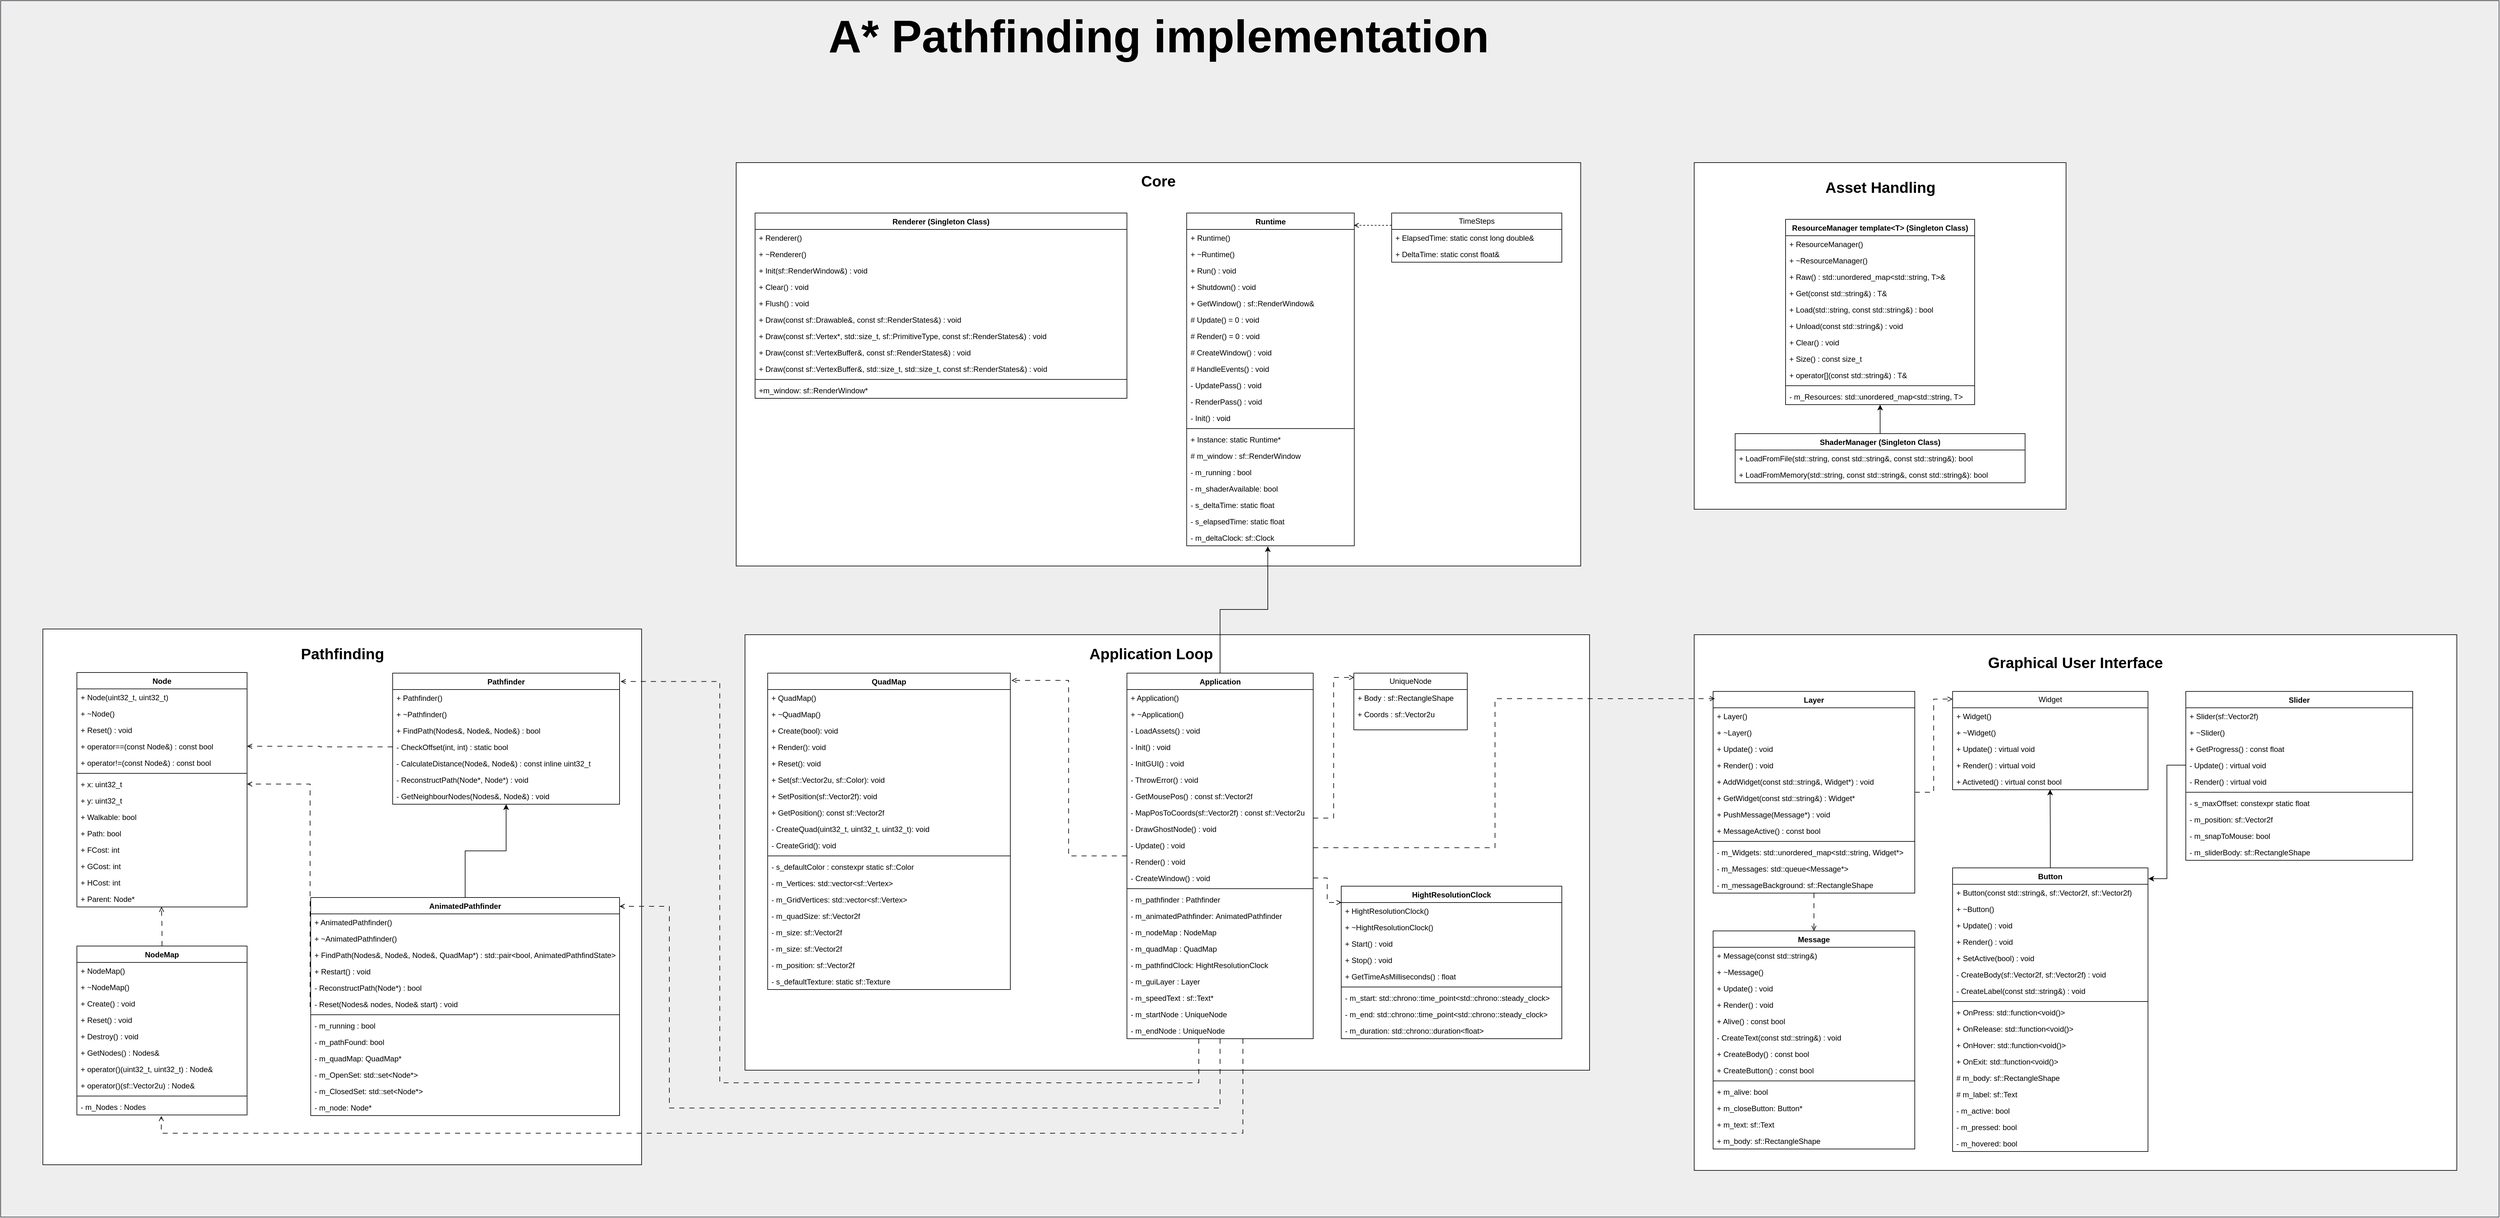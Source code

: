 <mxfile version="24.2.5" type="device">
  <diagram name="Strona-1" id="Ge2MVYc-aBeSmdSe5Jbl">
    <mxGraphModel dx="4550" dy="2490" grid="1" gridSize="10" guides="1" tooltips="1" connect="1" arrows="1" fold="1" page="1" pageScale="1" pageWidth="1654" pageHeight="2336" math="0" shadow="0">
      <root>
        <mxCell id="0" />
        <mxCell id="1" parent="0" />
        <mxCell id="ZM8o7Po1eLnrHPu9ae---150" value="" style="rounded=0;whiteSpace=wrap;html=1;fillColor=#eeeeee;strokeColor=#36393d;" vertex="1" parent="1">
          <mxGeometry x="499" y="203" width="3964" height="1930" as="geometry" />
        </mxCell>
        <mxCell id="ZM8o7Po1eLnrHPu9ae---117" value="" style="rounded=0;whiteSpace=wrap;html=1;" vertex="1" parent="1">
          <mxGeometry x="3186" y="460" width="590" height="550" as="geometry" />
        </mxCell>
        <mxCell id="ZM8o7Po1eLnrHPu9ae---112" value="" style="rounded=0;whiteSpace=wrap;html=1;" vertex="1" parent="1">
          <mxGeometry x="1680" y="1209" width="1340" height="691" as="geometry" />
        </mxCell>
        <mxCell id="E4hyg_Lyps-zjowGh1uF-136" value="" style="rounded=0;whiteSpace=wrap;html=1;" parent="1" vertex="1">
          <mxGeometry x="566" y="1200" width="950" height="850" as="geometry" />
        </mxCell>
        <mxCell id="E4hyg_Lyps-zjowGh1uF-138" value="" style="rounded=0;whiteSpace=wrap;html=1;" parent="1" vertex="1">
          <mxGeometry x="1666" y="460" width="1340" height="640" as="geometry" />
        </mxCell>
        <mxCell id="E4hyg_Lyps-zjowGh1uF-2" value="Runtime&lt;div&gt;&lt;br&gt;&lt;/div&gt;" style="swimlane;fontStyle=1;align=center;verticalAlign=top;childLayout=stackLayout;horizontal=1;startSize=26;horizontalStack=0;resizeParent=1;resizeParentMax=0;resizeLast=0;collapsible=1;marginBottom=0;whiteSpace=wrap;html=1;" parent="1" vertex="1">
          <mxGeometry x="2380.75" y="540" width="266" height="528" as="geometry">
            <mxRectangle x="260" y="120" width="90" height="40" as="alternateBounds" />
          </mxGeometry>
        </mxCell>
        <mxCell id="E4hyg_Lyps-zjowGh1uF-5" value="+ Runtime()" style="text;strokeColor=none;fillColor=none;align=left;verticalAlign=top;spacingLeft=4;spacingRight=4;overflow=hidden;rotatable=0;points=[[0,0.5],[1,0.5]];portConstraint=eastwest;whiteSpace=wrap;html=1;" parent="E4hyg_Lyps-zjowGh1uF-2" vertex="1">
          <mxGeometry y="26" width="266" height="26" as="geometry" />
        </mxCell>
        <mxCell id="E4hyg_Lyps-zjowGh1uF-8" value="+ ~Runtime()" style="text;strokeColor=none;fillColor=none;align=left;verticalAlign=top;spacingLeft=4;spacingRight=4;overflow=hidden;rotatable=0;points=[[0,0.5],[1,0.5]];portConstraint=eastwest;whiteSpace=wrap;html=1;" parent="E4hyg_Lyps-zjowGh1uF-2" vertex="1">
          <mxGeometry y="52" width="266" height="26" as="geometry" />
        </mxCell>
        <mxCell id="E4hyg_Lyps-zjowGh1uF-10" value="+ Run() : void" style="text;strokeColor=none;fillColor=none;align=left;verticalAlign=top;spacingLeft=4;spacingRight=4;overflow=hidden;rotatable=0;points=[[0,0.5],[1,0.5]];portConstraint=eastwest;whiteSpace=wrap;html=1;" parent="E4hyg_Lyps-zjowGh1uF-2" vertex="1">
          <mxGeometry y="78" width="266" height="26" as="geometry" />
        </mxCell>
        <mxCell id="E4hyg_Lyps-zjowGh1uF-11" value="+ Shutdown() : void" style="text;strokeColor=none;fillColor=none;align=left;verticalAlign=top;spacingLeft=4;spacingRight=4;overflow=hidden;rotatable=0;points=[[0,0.5],[1,0.5]];portConstraint=eastwest;whiteSpace=wrap;html=1;" parent="E4hyg_Lyps-zjowGh1uF-2" vertex="1">
          <mxGeometry y="104" width="266" height="26" as="geometry" />
        </mxCell>
        <mxCell id="E4hyg_Lyps-zjowGh1uF-12" value="+ GetWindow() : sf::RenderWindow&amp;amp;" style="text;strokeColor=none;fillColor=none;align=left;verticalAlign=top;spacingLeft=4;spacingRight=4;overflow=hidden;rotatable=0;points=[[0,0.5],[1,0.5]];portConstraint=eastwest;whiteSpace=wrap;html=1;" parent="E4hyg_Lyps-zjowGh1uF-2" vertex="1">
          <mxGeometry y="130" width="266" height="26" as="geometry" />
        </mxCell>
        <mxCell id="E4hyg_Lyps-zjowGh1uF-13" value="# Update() = 0 : void&lt;div&gt;&lt;div&gt;&lt;br&gt;&lt;div&gt;&lt;br&gt;&lt;/div&gt;&lt;/div&gt;&lt;/div&gt;" style="text;strokeColor=none;fillColor=none;align=left;verticalAlign=top;spacingLeft=4;spacingRight=4;overflow=hidden;rotatable=0;points=[[0,0.5],[1,0.5]];portConstraint=eastwest;whiteSpace=wrap;html=1;" parent="E4hyg_Lyps-zjowGh1uF-2" vertex="1">
          <mxGeometry y="156" width="266" height="26" as="geometry" />
        </mxCell>
        <mxCell id="E4hyg_Lyps-zjowGh1uF-14" value="# Render() = 0 : void&lt;div&gt;&lt;div&gt;&lt;div&gt;&lt;br&gt;&lt;/div&gt;&lt;/div&gt;&lt;/div&gt;" style="text;strokeColor=none;fillColor=none;align=left;verticalAlign=top;spacingLeft=4;spacingRight=4;overflow=hidden;rotatable=0;points=[[0,0.5],[1,0.5]];portConstraint=eastwest;whiteSpace=wrap;html=1;" parent="E4hyg_Lyps-zjowGh1uF-2" vertex="1">
          <mxGeometry y="182" width="266" height="26" as="geometry" />
        </mxCell>
        <mxCell id="E4hyg_Lyps-zjowGh1uF-15" value="# CreateWindow() : void&lt;div&gt;&lt;div&gt;&lt;div&gt;&lt;br&gt;&lt;/div&gt;&lt;/div&gt;&lt;/div&gt;" style="text;strokeColor=none;fillColor=none;align=left;verticalAlign=top;spacingLeft=4;spacingRight=4;overflow=hidden;rotatable=0;points=[[0,0.5],[1,0.5]];portConstraint=eastwest;whiteSpace=wrap;html=1;" parent="E4hyg_Lyps-zjowGh1uF-2" vertex="1">
          <mxGeometry y="208" width="266" height="26" as="geometry" />
        </mxCell>
        <mxCell id="E4hyg_Lyps-zjowGh1uF-16" value="# HandleEvents() : void&lt;div&gt;&lt;div&gt;&lt;div&gt;&lt;br&gt;&lt;/div&gt;&lt;/div&gt;&lt;/div&gt;" style="text;strokeColor=none;fillColor=none;align=left;verticalAlign=top;spacingLeft=4;spacingRight=4;overflow=hidden;rotatable=0;points=[[0,0.5],[1,0.5]];portConstraint=eastwest;whiteSpace=wrap;html=1;" parent="E4hyg_Lyps-zjowGh1uF-2" vertex="1">
          <mxGeometry y="234" width="266" height="26" as="geometry" />
        </mxCell>
        <mxCell id="E4hyg_Lyps-zjowGh1uF-18" value="- UpdatePass() : void&lt;div&gt;&lt;div&gt;&lt;div&gt;&lt;br&gt;&lt;/div&gt;&lt;/div&gt;&lt;/div&gt;" style="text;strokeColor=none;fillColor=none;align=left;verticalAlign=top;spacingLeft=4;spacingRight=4;overflow=hidden;rotatable=0;points=[[0,0.5],[1,0.5]];portConstraint=eastwest;whiteSpace=wrap;html=1;" parent="E4hyg_Lyps-zjowGh1uF-2" vertex="1">
          <mxGeometry y="260" width="266" height="26" as="geometry" />
        </mxCell>
        <mxCell id="E4hyg_Lyps-zjowGh1uF-19" value="- RenderPass() : void&lt;div&gt;&lt;div&gt;&lt;div&gt;&lt;br&gt;&lt;/div&gt;&lt;/div&gt;&lt;/div&gt;" style="text;strokeColor=none;fillColor=none;align=left;verticalAlign=top;spacingLeft=4;spacingRight=4;overflow=hidden;rotatable=0;points=[[0,0.5],[1,0.5]];portConstraint=eastwest;whiteSpace=wrap;html=1;" parent="E4hyg_Lyps-zjowGh1uF-2" vertex="1">
          <mxGeometry y="286" width="266" height="26" as="geometry" />
        </mxCell>
        <mxCell id="E4hyg_Lyps-zjowGh1uF-20" value="- Init&lt;span style=&quot;background-color: initial;&quot;&gt;() : void&lt;/span&gt;&lt;div&gt;&lt;div&gt;&lt;div&gt;&lt;div&gt;&lt;br&gt;&lt;/div&gt;&lt;/div&gt;&lt;/div&gt;&lt;/div&gt;" style="text;strokeColor=none;fillColor=none;align=left;verticalAlign=top;spacingLeft=4;spacingRight=4;overflow=hidden;rotatable=0;points=[[0,0.5],[1,0.5]];portConstraint=eastwest;whiteSpace=wrap;html=1;" parent="E4hyg_Lyps-zjowGh1uF-2" vertex="1">
          <mxGeometry y="312" width="266" height="26" as="geometry" />
        </mxCell>
        <mxCell id="E4hyg_Lyps-zjowGh1uF-4" value="" style="line;strokeWidth=1;fillColor=none;align=left;verticalAlign=middle;spacingTop=-1;spacingLeft=3;spacingRight=3;rotatable=0;labelPosition=right;points=[];portConstraint=eastwest;strokeColor=inherit;" parent="E4hyg_Lyps-zjowGh1uF-2" vertex="1">
          <mxGeometry y="338" width="266" height="8" as="geometry" />
        </mxCell>
        <mxCell id="E4hyg_Lyps-zjowGh1uF-3" value="+ Instance: static Runtime*&lt;div&gt;&lt;br&gt;&lt;div&gt;&lt;br&gt;&lt;/div&gt;&lt;/div&gt;" style="text;strokeColor=none;fillColor=none;align=left;verticalAlign=top;spacingLeft=4;spacingRight=4;overflow=hidden;rotatable=0;points=[[0,0.5],[1,0.5]];portConstraint=eastwest;whiteSpace=wrap;html=1;" parent="E4hyg_Lyps-zjowGh1uF-2" vertex="1">
          <mxGeometry y="346" width="266" height="26" as="geometry" />
        </mxCell>
        <mxCell id="E4hyg_Lyps-zjowGh1uF-17" value="# m_window : sf::RenderWindow&lt;div&gt;&lt;br&gt;&lt;div&gt;&lt;br&gt;&lt;/div&gt;&lt;/div&gt;" style="text;strokeColor=none;fillColor=none;align=left;verticalAlign=top;spacingLeft=4;spacingRight=4;overflow=hidden;rotatable=0;points=[[0,0.5],[1,0.5]];portConstraint=eastwest;whiteSpace=wrap;html=1;" parent="E4hyg_Lyps-zjowGh1uF-2" vertex="1">
          <mxGeometry y="372" width="266" height="26" as="geometry" />
        </mxCell>
        <mxCell id="E4hyg_Lyps-zjowGh1uF-21" value="- m_running&lt;span style=&quot;background-color: initial;&quot;&gt;&amp;nbsp;: bool&lt;/span&gt;&lt;div&gt;&lt;div&gt;&lt;div&gt;&lt;div&gt;&lt;br&gt;&lt;/div&gt;&lt;/div&gt;&lt;/div&gt;&lt;/div&gt;" style="text;strokeColor=none;fillColor=none;align=left;verticalAlign=top;spacingLeft=4;spacingRight=4;overflow=hidden;rotatable=0;points=[[0,0.5],[1,0.5]];portConstraint=eastwest;whiteSpace=wrap;html=1;" parent="E4hyg_Lyps-zjowGh1uF-2" vertex="1">
          <mxGeometry y="398" width="266" height="26" as="geometry" />
        </mxCell>
        <mxCell id="E4hyg_Lyps-zjowGh1uF-22" value="-&amp;nbsp;&lt;span style=&quot;background-color: initial;&quot;&gt;m_shaderAvailable: bool&lt;/span&gt;&lt;div&gt;&lt;div&gt;&lt;div&gt;&lt;div&gt;&lt;br&gt;&lt;/div&gt;&lt;/div&gt;&lt;/div&gt;&lt;/div&gt;" style="text;strokeColor=none;fillColor=none;align=left;verticalAlign=top;spacingLeft=4;spacingRight=4;overflow=hidden;rotatable=0;points=[[0,0.5],[1,0.5]];portConstraint=eastwest;whiteSpace=wrap;html=1;" parent="E4hyg_Lyps-zjowGh1uF-2" vertex="1">
          <mxGeometry y="424" width="266" height="26" as="geometry" />
        </mxCell>
        <mxCell id="E4hyg_Lyps-zjowGh1uF-23" value="- s_deltaTime&lt;span style=&quot;background-color: initial;&quot;&gt;: static float&lt;/span&gt;&lt;div&gt;&lt;div&gt;&lt;div&gt;&lt;div&gt;&lt;br&gt;&lt;/div&gt;&lt;/div&gt;&lt;/div&gt;&lt;/div&gt;" style="text;strokeColor=none;fillColor=none;align=left;verticalAlign=top;spacingLeft=4;spacingRight=4;overflow=hidden;rotatable=0;points=[[0,0.5],[1,0.5]];portConstraint=eastwest;whiteSpace=wrap;html=1;" parent="E4hyg_Lyps-zjowGh1uF-2" vertex="1">
          <mxGeometry y="450" width="266" height="26" as="geometry" />
        </mxCell>
        <mxCell id="E4hyg_Lyps-zjowGh1uF-24" value="- s_elapsedTime&lt;span style=&quot;background-color: initial;&quot;&gt;: static float&lt;/span&gt;&lt;div&gt;&lt;div&gt;&lt;div&gt;&lt;div&gt;&lt;br&gt;&lt;/div&gt;&lt;/div&gt;&lt;/div&gt;&lt;/div&gt;" style="text;strokeColor=none;fillColor=none;align=left;verticalAlign=top;spacingLeft=4;spacingRight=4;overflow=hidden;rotatable=0;points=[[0,0.5],[1,0.5]];portConstraint=eastwest;whiteSpace=wrap;html=1;" parent="E4hyg_Lyps-zjowGh1uF-2" vertex="1">
          <mxGeometry y="476" width="266" height="26" as="geometry" />
        </mxCell>
        <mxCell id="E4hyg_Lyps-zjowGh1uF-25" value="- m_deltaClock&lt;span style=&quot;background-color: initial;&quot;&gt;: sf::Clock&lt;/span&gt;&lt;div&gt;&lt;div&gt;&lt;div&gt;&lt;div&gt;&lt;br&gt;&lt;/div&gt;&lt;/div&gt;&lt;/div&gt;&lt;/div&gt;" style="text;strokeColor=none;fillColor=none;align=left;verticalAlign=top;spacingLeft=4;spacingRight=4;overflow=hidden;rotatable=0;points=[[0,0.5],[1,0.5]];portConstraint=eastwest;whiteSpace=wrap;html=1;" parent="E4hyg_Lyps-zjowGh1uF-2" vertex="1">
          <mxGeometry y="502" width="266" height="26" as="geometry" />
        </mxCell>
        <mxCell id="ZM8o7Po1eLnrHPu9ae---137" style="edgeStyle=orthogonalEdgeStyle;rounded=0;orthogonalLoop=1;jettySize=auto;html=1;entryX=1.005;entryY=0.064;entryDx=0;entryDy=0;entryPerimeter=0;dashed=1;dashPattern=8 8;endArrow=open;endFill=0;" edge="1" parent="1" source="E4hyg_Lyps-zjowGh1uF-47" target="E4hyg_Lyps-zjowGh1uF-174">
          <mxGeometry relative="1" as="geometry">
            <mxPoint x="1640" y="1280" as="targetPoint" />
            <Array as="points">
              <mxPoint x="2400" y="1920" />
              <mxPoint x="1640" y="1920" />
              <mxPoint x="1640" y="1283" />
            </Array>
          </mxGeometry>
        </mxCell>
        <mxCell id="ZM8o7Po1eLnrHPu9ae---138" style="edgeStyle=orthogonalEdgeStyle;rounded=0;orthogonalLoop=1;jettySize=auto;html=1;dashed=1;dashPattern=8 8;endArrow=open;endFill=0;" edge="1" parent="1" source="E4hyg_Lyps-zjowGh1uF-47" target="ZM8o7Po1eLnrHPu9ae---88">
          <mxGeometry relative="1" as="geometry">
            <mxPoint x="1560" y="1640" as="targetPoint" />
            <Array as="points">
              <mxPoint x="2434" y="1960" />
              <mxPoint x="1560" y="1960" />
              <mxPoint x="1560" y="1640" />
            </Array>
          </mxGeometry>
        </mxCell>
        <mxCell id="ZM8o7Po1eLnrHPu9ae---139" style="edgeStyle=orthogonalEdgeStyle;rounded=0;orthogonalLoop=1;jettySize=auto;html=1;entryX=0.496;entryY=1.064;entryDx=0;entryDy=0;entryPerimeter=0;dashed=1;dashPattern=8 8;endArrow=open;endFill=0;" edge="1" parent="1" source="E4hyg_Lyps-zjowGh1uF-47" target="E4hyg_Lyps-zjowGh1uF-161">
          <mxGeometry relative="1" as="geometry">
            <mxPoint x="860" y="2030" as="targetPoint" />
            <Array as="points">
              <mxPoint x="2470" y="2000" />
              <mxPoint x="754" y="2000" />
            </Array>
          </mxGeometry>
        </mxCell>
        <mxCell id="E4hyg_Lyps-zjowGh1uF-47" value="Application" style="swimlane;fontStyle=1;align=center;verticalAlign=top;childLayout=stackLayout;horizontal=1;startSize=26;horizontalStack=0;resizeParent=1;resizeParentMax=0;resizeLast=0;collapsible=1;marginBottom=0;whiteSpace=wrap;html=1;" parent="1" vertex="1">
          <mxGeometry x="2286" y="1270" width="295.5" height="580" as="geometry" />
        </mxCell>
        <mxCell id="E4hyg_Lyps-zjowGh1uF-50" value="+ Application()" style="text;strokeColor=none;fillColor=none;align=left;verticalAlign=top;spacingLeft=4;spacingRight=4;overflow=hidden;rotatable=0;points=[[0,0.5],[1,0.5]];portConstraint=eastwest;whiteSpace=wrap;html=1;" parent="E4hyg_Lyps-zjowGh1uF-47" vertex="1">
          <mxGeometry y="26" width="295.5" height="26" as="geometry" />
        </mxCell>
        <mxCell id="E4hyg_Lyps-zjowGh1uF-55" value="+ ~Application()" style="text;strokeColor=none;fillColor=none;align=left;verticalAlign=top;spacingLeft=4;spacingRight=4;overflow=hidden;rotatable=0;points=[[0,0.5],[1,0.5]];portConstraint=eastwest;whiteSpace=wrap;html=1;" parent="E4hyg_Lyps-zjowGh1uF-47" vertex="1">
          <mxGeometry y="52" width="295.5" height="26" as="geometry" />
        </mxCell>
        <mxCell id="E4hyg_Lyps-zjowGh1uF-56" value="- LoadAssets() : void" style="text;strokeColor=none;fillColor=none;align=left;verticalAlign=top;spacingLeft=4;spacingRight=4;overflow=hidden;rotatable=0;points=[[0,0.5],[1,0.5]];portConstraint=eastwest;whiteSpace=wrap;html=1;" parent="E4hyg_Lyps-zjowGh1uF-47" vertex="1">
          <mxGeometry y="78" width="295.5" height="26" as="geometry" />
        </mxCell>
        <mxCell id="E4hyg_Lyps-zjowGh1uF-57" value="- Init() : void" style="text;strokeColor=none;fillColor=none;align=left;verticalAlign=top;spacingLeft=4;spacingRight=4;overflow=hidden;rotatable=0;points=[[0,0.5],[1,0.5]];portConstraint=eastwest;whiteSpace=wrap;html=1;" parent="E4hyg_Lyps-zjowGh1uF-47" vertex="1">
          <mxGeometry y="104" width="295.5" height="26" as="geometry" />
        </mxCell>
        <mxCell id="E4hyg_Lyps-zjowGh1uF-58" value="- InitGUI() : void" style="text;strokeColor=none;fillColor=none;align=left;verticalAlign=top;spacingLeft=4;spacingRight=4;overflow=hidden;rotatable=0;points=[[0,0.5],[1,0.5]];portConstraint=eastwest;whiteSpace=wrap;html=1;" parent="E4hyg_Lyps-zjowGh1uF-47" vertex="1">
          <mxGeometry y="130" width="295.5" height="26" as="geometry" />
        </mxCell>
        <mxCell id="E4hyg_Lyps-zjowGh1uF-59" value="- ThrowError() : void" style="text;strokeColor=none;fillColor=none;align=left;verticalAlign=top;spacingLeft=4;spacingRight=4;overflow=hidden;rotatable=0;points=[[0,0.5],[1,0.5]];portConstraint=eastwest;whiteSpace=wrap;html=1;" parent="E4hyg_Lyps-zjowGh1uF-47" vertex="1">
          <mxGeometry y="156" width="295.5" height="26" as="geometry" />
        </mxCell>
        <mxCell id="E4hyg_Lyps-zjowGh1uF-60" value="- GetMousePos() : const sf::Vector2f" style="text;strokeColor=none;fillColor=none;align=left;verticalAlign=top;spacingLeft=4;spacingRight=4;overflow=hidden;rotatable=0;points=[[0,0.5],[1,0.5]];portConstraint=eastwest;whiteSpace=wrap;html=1;" parent="E4hyg_Lyps-zjowGh1uF-47" vertex="1">
          <mxGeometry y="182" width="295.5" height="26" as="geometry" />
        </mxCell>
        <mxCell id="E4hyg_Lyps-zjowGh1uF-61" value="- MapPosToCoords(sf::Vector2f) : const sf::Vector2u" style="text;strokeColor=none;fillColor=none;align=left;verticalAlign=top;spacingLeft=4;spacingRight=4;overflow=hidden;rotatable=0;points=[[0,0.5],[1,0.5]];portConstraint=eastwest;whiteSpace=wrap;html=1;" parent="E4hyg_Lyps-zjowGh1uF-47" vertex="1">
          <mxGeometry y="208" width="295.5" height="26" as="geometry" />
        </mxCell>
        <mxCell id="E4hyg_Lyps-zjowGh1uF-62" value="- DrawGhostNode() : void" style="text;strokeColor=none;fillColor=none;align=left;verticalAlign=top;spacingLeft=4;spacingRight=4;overflow=hidden;rotatable=0;points=[[0,0.5],[1,0.5]];portConstraint=eastwest;whiteSpace=wrap;html=1;" parent="E4hyg_Lyps-zjowGh1uF-47" vertex="1">
          <mxGeometry y="234" width="295.5" height="26" as="geometry" />
        </mxCell>
        <mxCell id="E4hyg_Lyps-zjowGh1uF-63" value="- Update() : void" style="text;strokeColor=none;fillColor=none;align=left;verticalAlign=top;spacingLeft=4;spacingRight=4;overflow=hidden;rotatable=0;points=[[0,0.5],[1,0.5]];portConstraint=eastwest;whiteSpace=wrap;html=1;" parent="E4hyg_Lyps-zjowGh1uF-47" vertex="1">
          <mxGeometry y="260" width="295.5" height="26" as="geometry" />
        </mxCell>
        <mxCell id="E4hyg_Lyps-zjowGh1uF-64" value="- Render() : void" style="text;strokeColor=none;fillColor=none;align=left;verticalAlign=top;spacingLeft=4;spacingRight=4;overflow=hidden;rotatable=0;points=[[0,0.5],[1,0.5]];portConstraint=eastwest;whiteSpace=wrap;html=1;" parent="E4hyg_Lyps-zjowGh1uF-47" vertex="1">
          <mxGeometry y="286" width="295.5" height="26" as="geometry" />
        </mxCell>
        <mxCell id="E4hyg_Lyps-zjowGh1uF-65" value="- CreateWindow() : void" style="text;strokeColor=none;fillColor=none;align=left;verticalAlign=top;spacingLeft=4;spacingRight=4;overflow=hidden;rotatable=0;points=[[0,0.5],[1,0.5]];portConstraint=eastwest;whiteSpace=wrap;html=1;" parent="E4hyg_Lyps-zjowGh1uF-47" vertex="1">
          <mxGeometry y="312" width="295.5" height="26" as="geometry" />
        </mxCell>
        <mxCell id="E4hyg_Lyps-zjowGh1uF-49" value="" style="line;strokeWidth=1;fillColor=none;align=left;verticalAlign=middle;spacingTop=-1;spacingLeft=3;spacingRight=3;rotatable=0;labelPosition=right;points=[];portConstraint=eastwest;strokeColor=inherit;" parent="E4hyg_Lyps-zjowGh1uF-47" vertex="1">
          <mxGeometry y="338" width="295.5" height="8" as="geometry" />
        </mxCell>
        <mxCell id="E4hyg_Lyps-zjowGh1uF-48" value="- m_pathfinder : Pathfinder" style="text;strokeColor=none;fillColor=none;align=left;verticalAlign=top;spacingLeft=4;spacingRight=4;overflow=hidden;rotatable=0;points=[[0,0.5],[1,0.5]];portConstraint=eastwest;whiteSpace=wrap;html=1;" parent="E4hyg_Lyps-zjowGh1uF-47" vertex="1">
          <mxGeometry y="346" width="295.5" height="26" as="geometry" />
        </mxCell>
        <mxCell id="ZM8o7Po1eLnrHPu9ae---152" value="- m_animatedPathfinder:&amp;nbsp;AnimatedPathfinder" style="text;strokeColor=none;fillColor=none;align=left;verticalAlign=top;spacingLeft=4;spacingRight=4;overflow=hidden;rotatable=0;points=[[0,0.5],[1,0.5]];portConstraint=eastwest;whiteSpace=wrap;html=1;" vertex="1" parent="E4hyg_Lyps-zjowGh1uF-47">
          <mxGeometry y="372" width="295.5" height="26" as="geometry" />
        </mxCell>
        <mxCell id="E4hyg_Lyps-zjowGh1uF-66" value="- m_nodeMap : NodeMap" style="text;strokeColor=none;fillColor=none;align=left;verticalAlign=top;spacingLeft=4;spacingRight=4;overflow=hidden;rotatable=0;points=[[0,0.5],[1,0.5]];portConstraint=eastwest;whiteSpace=wrap;html=1;" parent="E4hyg_Lyps-zjowGh1uF-47" vertex="1">
          <mxGeometry y="398" width="295.5" height="26" as="geometry" />
        </mxCell>
        <mxCell id="E4hyg_Lyps-zjowGh1uF-71" value="- m_quadMap : QuadMap" style="text;strokeColor=none;fillColor=none;align=left;verticalAlign=top;spacingLeft=4;spacingRight=4;overflow=hidden;rotatable=0;points=[[0,0.5],[1,0.5]];portConstraint=eastwest;whiteSpace=wrap;html=1;" parent="E4hyg_Lyps-zjowGh1uF-47" vertex="1">
          <mxGeometry y="424" width="295.5" height="26" as="geometry" />
        </mxCell>
        <mxCell id="ZM8o7Po1eLnrHPu9ae---155" value="- m_pathfindClock: HightResolutionClock" style="text;strokeColor=none;fillColor=none;align=left;verticalAlign=top;spacingLeft=4;spacingRight=4;overflow=hidden;rotatable=0;points=[[0,0.5],[1,0.5]];portConstraint=eastwest;whiteSpace=wrap;html=1;" vertex="1" parent="E4hyg_Lyps-zjowGh1uF-47">
          <mxGeometry y="450" width="295.5" height="26" as="geometry" />
        </mxCell>
        <mxCell id="E4hyg_Lyps-zjowGh1uF-72" value="- m_guiLayer : Layer" style="text;strokeColor=none;fillColor=none;align=left;verticalAlign=top;spacingLeft=4;spacingRight=4;overflow=hidden;rotatable=0;points=[[0,0.5],[1,0.5]];portConstraint=eastwest;whiteSpace=wrap;html=1;" parent="E4hyg_Lyps-zjowGh1uF-47" vertex="1">
          <mxGeometry y="476" width="295.5" height="26" as="geometry" />
        </mxCell>
        <mxCell id="E4hyg_Lyps-zjowGh1uF-67" value="- m_speedText : sf::Text*" style="text;strokeColor=none;fillColor=none;align=left;verticalAlign=top;spacingLeft=4;spacingRight=4;overflow=hidden;rotatable=0;points=[[0,0.5],[1,0.5]];portConstraint=eastwest;whiteSpace=wrap;html=1;" parent="E4hyg_Lyps-zjowGh1uF-47" vertex="1">
          <mxGeometry y="502" width="295.5" height="26" as="geometry" />
        </mxCell>
        <mxCell id="E4hyg_Lyps-zjowGh1uF-69" value="- m_startNode : UniqueNode" style="text;strokeColor=none;fillColor=none;align=left;verticalAlign=top;spacingLeft=4;spacingRight=4;overflow=hidden;rotatable=0;points=[[0,0.5],[1,0.5]];portConstraint=eastwest;whiteSpace=wrap;html=1;" parent="E4hyg_Lyps-zjowGh1uF-47" vertex="1">
          <mxGeometry y="528" width="295.5" height="26" as="geometry" />
        </mxCell>
        <mxCell id="E4hyg_Lyps-zjowGh1uF-70" value="- m_endNode : UniqueNode" style="text;strokeColor=none;fillColor=none;align=left;verticalAlign=top;spacingLeft=4;spacingRight=4;overflow=hidden;rotatable=0;points=[[0,0.5],[1,0.5]];portConstraint=eastwest;whiteSpace=wrap;html=1;" parent="E4hyg_Lyps-zjowGh1uF-47" vertex="1">
          <mxGeometry y="554" width="295.5" height="26" as="geometry" />
        </mxCell>
        <mxCell id="E4hyg_Lyps-zjowGh1uF-73" value="UniqueNode" style="swimlane;fontStyle=0;childLayout=stackLayout;horizontal=1;startSize=26;fillColor=none;horizontalStack=0;resizeParent=1;resizeParentMax=0;resizeLast=0;collapsible=1;marginBottom=0;whiteSpace=wrap;html=1;" parent="1" vertex="1">
          <mxGeometry x="2646" y="1270" width="180" height="90" as="geometry" />
        </mxCell>
        <mxCell id="E4hyg_Lyps-zjowGh1uF-74" value="+ Body : sf::RectangleShape" style="text;strokeColor=none;fillColor=none;align=left;verticalAlign=top;spacingLeft=4;spacingRight=4;overflow=hidden;rotatable=0;points=[[0,0.5],[1,0.5]];portConstraint=eastwest;whiteSpace=wrap;html=1;" parent="E4hyg_Lyps-zjowGh1uF-73" vertex="1">
          <mxGeometry y="26" width="180" height="26" as="geometry" />
        </mxCell>
        <mxCell id="E4hyg_Lyps-zjowGh1uF-75" value="+ Coords : sf::Vector2u" style="text;strokeColor=none;fillColor=none;align=left;verticalAlign=top;spacingLeft=4;spacingRight=4;overflow=hidden;rotatable=0;points=[[0,0.5],[1,0.5]];portConstraint=eastwest;whiteSpace=wrap;html=1;" parent="E4hyg_Lyps-zjowGh1uF-73" vertex="1">
          <mxGeometry y="52" width="180" height="38" as="geometry" />
        </mxCell>
        <mxCell id="E4hyg_Lyps-zjowGh1uF-112" value="Renderer (Singleton Class)" style="swimlane;fontStyle=1;align=center;verticalAlign=top;childLayout=stackLayout;horizontal=1;startSize=26;horizontalStack=0;resizeParent=1;resizeParentMax=0;resizeLast=0;collapsible=1;marginBottom=0;whiteSpace=wrap;html=1;" parent="1" vertex="1">
          <mxGeometry x="1696" y="540" width="590" height="294" as="geometry" />
        </mxCell>
        <mxCell id="E4hyg_Lyps-zjowGh1uF-115" value="+ Renderer()" style="text;strokeColor=none;fillColor=none;align=left;verticalAlign=top;spacingLeft=4;spacingRight=4;overflow=hidden;rotatable=0;points=[[0,0.5],[1,0.5]];portConstraint=eastwest;whiteSpace=wrap;html=1;" parent="E4hyg_Lyps-zjowGh1uF-112" vertex="1">
          <mxGeometry y="26" width="590" height="26" as="geometry" />
        </mxCell>
        <mxCell id="E4hyg_Lyps-zjowGh1uF-116" value="+ ~Renderer()" style="text;strokeColor=none;fillColor=none;align=left;verticalAlign=top;spacingLeft=4;spacingRight=4;overflow=hidden;rotatable=0;points=[[0,0.5],[1,0.5]];portConstraint=eastwest;whiteSpace=wrap;html=1;" parent="E4hyg_Lyps-zjowGh1uF-112" vertex="1">
          <mxGeometry y="52" width="590" height="26" as="geometry" />
        </mxCell>
        <mxCell id="E4hyg_Lyps-zjowGh1uF-117" value="+ Init(sf::RenderWindow&amp;amp;) : void" style="text;strokeColor=none;fillColor=none;align=left;verticalAlign=top;spacingLeft=4;spacingRight=4;overflow=hidden;rotatable=0;points=[[0,0.5],[1,0.5]];portConstraint=eastwest;whiteSpace=wrap;html=1;" parent="E4hyg_Lyps-zjowGh1uF-112" vertex="1">
          <mxGeometry y="78" width="590" height="26" as="geometry" />
        </mxCell>
        <mxCell id="E4hyg_Lyps-zjowGh1uF-118" value="+ Clear() : void" style="text;strokeColor=none;fillColor=none;align=left;verticalAlign=top;spacingLeft=4;spacingRight=4;overflow=hidden;rotatable=0;points=[[0,0.5],[1,0.5]];portConstraint=eastwest;whiteSpace=wrap;html=1;" parent="E4hyg_Lyps-zjowGh1uF-112" vertex="1">
          <mxGeometry y="104" width="590" height="26" as="geometry" />
        </mxCell>
        <mxCell id="E4hyg_Lyps-zjowGh1uF-119" value="+ Flush() : void" style="text;strokeColor=none;fillColor=none;align=left;verticalAlign=top;spacingLeft=4;spacingRight=4;overflow=hidden;rotatable=0;points=[[0,0.5],[1,0.5]];portConstraint=eastwest;whiteSpace=wrap;html=1;" parent="E4hyg_Lyps-zjowGh1uF-112" vertex="1">
          <mxGeometry y="130" width="590" height="26" as="geometry" />
        </mxCell>
        <mxCell id="E4hyg_Lyps-zjowGh1uF-120" value="+ Draw(const sf::Drawable&amp;amp;, const sf::RenderStates&amp;amp;) : void" style="text;strokeColor=none;fillColor=none;align=left;verticalAlign=top;spacingLeft=4;spacingRight=4;overflow=hidden;rotatable=0;points=[[0,0.5],[1,0.5]];portConstraint=eastwest;whiteSpace=wrap;html=1;" parent="E4hyg_Lyps-zjowGh1uF-112" vertex="1">
          <mxGeometry y="156" width="590" height="26" as="geometry" />
        </mxCell>
        <mxCell id="E4hyg_Lyps-zjowGh1uF-124" value="+ Draw(const sf::Vertex*, std::size_t, sf::PrimitiveType, const sf::RenderStates&amp;amp;) : void" style="text;strokeColor=none;fillColor=none;align=left;verticalAlign=top;spacingLeft=4;spacingRight=4;overflow=hidden;rotatable=0;points=[[0,0.5],[1,0.5]];portConstraint=eastwest;whiteSpace=wrap;html=1;" parent="E4hyg_Lyps-zjowGh1uF-112" vertex="1">
          <mxGeometry y="182" width="590" height="26" as="geometry" />
        </mxCell>
        <mxCell id="E4hyg_Lyps-zjowGh1uF-125" value="+ Draw(const sf::VertexBuffer&amp;amp;, const sf::RenderStates&amp;amp;) : void" style="text;strokeColor=none;fillColor=none;align=left;verticalAlign=top;spacingLeft=4;spacingRight=4;overflow=hidden;rotatable=0;points=[[0,0.5],[1,0.5]];portConstraint=eastwest;whiteSpace=wrap;html=1;" parent="E4hyg_Lyps-zjowGh1uF-112" vertex="1">
          <mxGeometry y="208" width="590" height="26" as="geometry" />
        </mxCell>
        <mxCell id="E4hyg_Lyps-zjowGh1uF-126" value="+ Draw(const sf::VertexBuffer&amp;amp;, std::size_t, std::size_t, const sf::RenderStates&amp;amp;) : void" style="text;strokeColor=none;fillColor=none;align=left;verticalAlign=top;spacingLeft=4;spacingRight=4;overflow=hidden;rotatable=0;points=[[0,0.5],[1,0.5]];portConstraint=eastwest;whiteSpace=wrap;html=1;" parent="E4hyg_Lyps-zjowGh1uF-112" vertex="1">
          <mxGeometry y="234" width="590" height="26" as="geometry" />
        </mxCell>
        <mxCell id="E4hyg_Lyps-zjowGh1uF-114" value="" style="line;strokeWidth=1;fillColor=none;align=left;verticalAlign=middle;spacingTop=-1;spacingLeft=3;spacingRight=3;rotatable=0;labelPosition=right;points=[];portConstraint=eastwest;strokeColor=inherit;" parent="E4hyg_Lyps-zjowGh1uF-112" vertex="1">
          <mxGeometry y="260" width="590" height="8" as="geometry" />
        </mxCell>
        <mxCell id="E4hyg_Lyps-zjowGh1uF-113" value="+m_window: sf::RenderWindow*" style="text;strokeColor=none;fillColor=none;align=left;verticalAlign=top;spacingLeft=4;spacingRight=4;overflow=hidden;rotatable=0;points=[[0,0.5],[1,0.5]];portConstraint=eastwest;whiteSpace=wrap;html=1;" parent="E4hyg_Lyps-zjowGh1uF-112" vertex="1">
          <mxGeometry y="268" width="590" height="26" as="geometry" />
        </mxCell>
        <mxCell id="E4hyg_Lyps-zjowGh1uF-128" value="TimeSteps" style="swimlane;fontStyle=0;childLayout=stackLayout;horizontal=1;startSize=26;fillColor=none;horizontalStack=0;resizeParent=1;resizeParentMax=0;resizeLast=0;collapsible=1;marginBottom=0;whiteSpace=wrap;html=1;" parent="1" vertex="1">
          <mxGeometry x="2706" y="540" width="270" height="78" as="geometry" />
        </mxCell>
        <mxCell id="E4hyg_Lyps-zjowGh1uF-129" value="+ ElapsedTime: static const long double&amp;amp;" style="text;strokeColor=none;fillColor=none;align=left;verticalAlign=top;spacingLeft=4;spacingRight=4;overflow=hidden;rotatable=0;points=[[0,0.5],[1,0.5]];portConstraint=eastwest;whiteSpace=wrap;html=1;" parent="E4hyg_Lyps-zjowGh1uF-128" vertex="1">
          <mxGeometry y="26" width="270" height="26" as="geometry" />
        </mxCell>
        <mxCell id="E4hyg_Lyps-zjowGh1uF-130" value="+ DeltaTime: static const float&amp;amp;" style="text;strokeColor=none;fillColor=none;align=left;verticalAlign=top;spacingLeft=4;spacingRight=4;overflow=hidden;rotatable=0;points=[[0,0.5],[1,0.5]];portConstraint=eastwest;whiteSpace=wrap;html=1;" parent="E4hyg_Lyps-zjowGh1uF-128" vertex="1">
          <mxGeometry y="52" width="270" height="26" as="geometry" />
        </mxCell>
        <mxCell id="E4hyg_Lyps-zjowGh1uF-133" style="edgeStyle=orthogonalEdgeStyle;rounded=0;orthogonalLoop=1;jettySize=auto;html=1;exitX=0;exitY=0.25;exitDx=0;exitDy=0;entryX=0.997;entryY=0.037;entryDx=0;entryDy=0;entryPerimeter=0;dashed=1;endArrow=open;endFill=0;" parent="1" source="E4hyg_Lyps-zjowGh1uF-128" target="E4hyg_Lyps-zjowGh1uF-2" edge="1">
          <mxGeometry relative="1" as="geometry" />
        </mxCell>
        <mxCell id="E4hyg_Lyps-zjowGh1uF-141" value="&lt;h1&gt;Core&lt;/h1&gt;" style="text;html=1;align=center;verticalAlign=middle;whiteSpace=wrap;rounded=0;" parent="1" vertex="1">
          <mxGeometry x="2151" y="460" width="370" height="60" as="geometry" />
        </mxCell>
        <mxCell id="E4hyg_Lyps-zjowGh1uF-142" value="Pathfinding" style="text;strokeColor=none;fillColor=none;html=1;fontSize=24;fontStyle=1;verticalAlign=middle;align=center;" parent="1" vertex="1">
          <mxGeometry x="991" y="1220" width="100" height="40" as="geometry" />
        </mxCell>
        <mxCell id="E4hyg_Lyps-zjowGh1uF-145" value="Node" style="swimlane;fontStyle=1;align=center;verticalAlign=top;childLayout=stackLayout;horizontal=1;startSize=26;horizontalStack=0;resizeParent=1;resizeParentMax=0;resizeLast=0;collapsible=1;marginBottom=0;whiteSpace=wrap;html=1;" parent="1" vertex="1">
          <mxGeometry x="620" y="1269" width="270" height="372" as="geometry" />
        </mxCell>
        <mxCell id="E4hyg_Lyps-zjowGh1uF-148" value="+ Node(uint32_t, uint32_t)" style="text;strokeColor=none;fillColor=none;align=left;verticalAlign=top;spacingLeft=4;spacingRight=4;overflow=hidden;rotatable=0;points=[[0,0.5],[1,0.5]];portConstraint=eastwest;whiteSpace=wrap;html=1;" parent="E4hyg_Lyps-zjowGh1uF-145" vertex="1">
          <mxGeometry y="26" width="270" height="26" as="geometry" />
        </mxCell>
        <mxCell id="E4hyg_Lyps-zjowGh1uF-149" value="+ ~Node()" style="text;strokeColor=none;fillColor=none;align=left;verticalAlign=top;spacingLeft=4;spacingRight=4;overflow=hidden;rotatable=0;points=[[0,0.5],[1,0.5]];portConstraint=eastwest;whiteSpace=wrap;html=1;" parent="E4hyg_Lyps-zjowGh1uF-145" vertex="1">
          <mxGeometry y="52" width="270" height="26" as="geometry" />
        </mxCell>
        <mxCell id="E4hyg_Lyps-zjowGh1uF-157" value="+ Reset() : void" style="text;strokeColor=none;fillColor=none;align=left;verticalAlign=top;spacingLeft=4;spacingRight=4;overflow=hidden;rotatable=0;points=[[0,0.5],[1,0.5]];portConstraint=eastwest;whiteSpace=wrap;html=1;" parent="E4hyg_Lyps-zjowGh1uF-145" vertex="1">
          <mxGeometry y="78" width="270" height="26" as="geometry" />
        </mxCell>
        <mxCell id="E4hyg_Lyps-zjowGh1uF-158" value="+ operator==(const Node&amp;amp;) : const bool" style="text;strokeColor=none;fillColor=none;align=left;verticalAlign=top;spacingLeft=4;spacingRight=4;overflow=hidden;rotatable=0;points=[[0,0.5],[1,0.5]];portConstraint=eastwest;whiteSpace=wrap;html=1;" parent="E4hyg_Lyps-zjowGh1uF-145" vertex="1">
          <mxGeometry y="104" width="270" height="26" as="geometry" />
        </mxCell>
        <mxCell id="E4hyg_Lyps-zjowGh1uF-159" value="+ operator!=(const Node&amp;amp;) : const bool" style="text;strokeColor=none;fillColor=none;align=left;verticalAlign=top;spacingLeft=4;spacingRight=4;overflow=hidden;rotatable=0;points=[[0,0.5],[1,0.5]];portConstraint=eastwest;whiteSpace=wrap;html=1;" parent="E4hyg_Lyps-zjowGh1uF-145" vertex="1">
          <mxGeometry y="130" width="270" height="26" as="geometry" />
        </mxCell>
        <mxCell id="E4hyg_Lyps-zjowGh1uF-147" value="" style="line;strokeWidth=1;fillColor=none;align=left;verticalAlign=middle;spacingTop=-1;spacingLeft=3;spacingRight=3;rotatable=0;labelPosition=right;points=[];portConstraint=eastwest;strokeColor=inherit;" parent="E4hyg_Lyps-zjowGh1uF-145" vertex="1">
          <mxGeometry y="156" width="270" height="8" as="geometry" />
        </mxCell>
        <mxCell id="E4hyg_Lyps-zjowGh1uF-146" value="+ x: uint32_t" style="text;strokeColor=none;fillColor=none;align=left;verticalAlign=top;spacingLeft=4;spacingRight=4;overflow=hidden;rotatable=0;points=[[0,0.5],[1,0.5]];portConstraint=eastwest;whiteSpace=wrap;html=1;" parent="E4hyg_Lyps-zjowGh1uF-145" vertex="1">
          <mxGeometry y="164" width="270" height="26" as="geometry" />
        </mxCell>
        <mxCell id="E4hyg_Lyps-zjowGh1uF-150" value="+ y: uint32_t" style="text;strokeColor=none;fillColor=none;align=left;verticalAlign=top;spacingLeft=4;spacingRight=4;overflow=hidden;rotatable=0;points=[[0,0.5],[1,0.5]];portConstraint=eastwest;whiteSpace=wrap;html=1;" parent="E4hyg_Lyps-zjowGh1uF-145" vertex="1">
          <mxGeometry y="190" width="270" height="26" as="geometry" />
        </mxCell>
        <mxCell id="E4hyg_Lyps-zjowGh1uF-151" value="+ Walkable: bool" style="text;strokeColor=none;fillColor=none;align=left;verticalAlign=top;spacingLeft=4;spacingRight=4;overflow=hidden;rotatable=0;points=[[0,0.5],[1,0.5]];portConstraint=eastwest;whiteSpace=wrap;html=1;" parent="E4hyg_Lyps-zjowGh1uF-145" vertex="1">
          <mxGeometry y="216" width="270" height="26" as="geometry" />
        </mxCell>
        <mxCell id="E4hyg_Lyps-zjowGh1uF-152" value="+ Path: bool" style="text;strokeColor=none;fillColor=none;align=left;verticalAlign=top;spacingLeft=4;spacingRight=4;overflow=hidden;rotatable=0;points=[[0,0.5],[1,0.5]];portConstraint=eastwest;whiteSpace=wrap;html=1;" parent="E4hyg_Lyps-zjowGh1uF-145" vertex="1">
          <mxGeometry y="242" width="270" height="26" as="geometry" />
        </mxCell>
        <mxCell id="E4hyg_Lyps-zjowGh1uF-153" value="+ FCost: int" style="text;strokeColor=none;fillColor=none;align=left;verticalAlign=top;spacingLeft=4;spacingRight=4;overflow=hidden;rotatable=0;points=[[0,0.5],[1,0.5]];portConstraint=eastwest;whiteSpace=wrap;html=1;" parent="E4hyg_Lyps-zjowGh1uF-145" vertex="1">
          <mxGeometry y="268" width="270" height="26" as="geometry" />
        </mxCell>
        <mxCell id="E4hyg_Lyps-zjowGh1uF-154" value="+ GCost: int" style="text;strokeColor=none;fillColor=none;align=left;verticalAlign=top;spacingLeft=4;spacingRight=4;overflow=hidden;rotatable=0;points=[[0,0.5],[1,0.5]];portConstraint=eastwest;whiteSpace=wrap;html=1;" parent="E4hyg_Lyps-zjowGh1uF-145" vertex="1">
          <mxGeometry y="294" width="270" height="26" as="geometry" />
        </mxCell>
        <mxCell id="E4hyg_Lyps-zjowGh1uF-155" value="+ HCost: int" style="text;strokeColor=none;fillColor=none;align=left;verticalAlign=top;spacingLeft=4;spacingRight=4;overflow=hidden;rotatable=0;points=[[0,0.5],[1,0.5]];portConstraint=eastwest;whiteSpace=wrap;html=1;" parent="E4hyg_Lyps-zjowGh1uF-145" vertex="1">
          <mxGeometry y="320" width="270" height="26" as="geometry" />
        </mxCell>
        <mxCell id="E4hyg_Lyps-zjowGh1uF-156" value="+ Parent: Node*" style="text;strokeColor=none;fillColor=none;align=left;verticalAlign=top;spacingLeft=4;spacingRight=4;overflow=hidden;rotatable=0;points=[[0,0.5],[1,0.5]];portConstraint=eastwest;whiteSpace=wrap;html=1;" parent="E4hyg_Lyps-zjowGh1uF-145" vertex="1">
          <mxGeometry y="346" width="270" height="26" as="geometry" />
        </mxCell>
        <mxCell id="E4hyg_Lyps-zjowGh1uF-160" value="NodeMap" style="swimlane;fontStyle=1;align=center;verticalAlign=top;childLayout=stackLayout;horizontal=1;startSize=26;horizontalStack=0;resizeParent=1;resizeParentMax=0;resizeLast=0;collapsible=1;marginBottom=0;whiteSpace=wrap;html=1;" parent="1" vertex="1">
          <mxGeometry x="620" y="1703" width="270" height="268" as="geometry" />
        </mxCell>
        <mxCell id="E4hyg_Lyps-zjowGh1uF-163" value="+ NodeMap()" style="text;strokeColor=none;fillColor=none;align=left;verticalAlign=top;spacingLeft=4;spacingRight=4;overflow=hidden;rotatable=0;points=[[0,0.5],[1,0.5]];portConstraint=eastwest;whiteSpace=wrap;html=1;" parent="E4hyg_Lyps-zjowGh1uF-160" vertex="1">
          <mxGeometry y="26" width="270" height="26" as="geometry" />
        </mxCell>
        <mxCell id="E4hyg_Lyps-zjowGh1uF-164" value="+ ~NodeMap()" style="text;strokeColor=none;fillColor=none;align=left;verticalAlign=top;spacingLeft=4;spacingRight=4;overflow=hidden;rotatable=0;points=[[0,0.5],[1,0.5]];portConstraint=eastwest;whiteSpace=wrap;html=1;" parent="E4hyg_Lyps-zjowGh1uF-160" vertex="1">
          <mxGeometry y="52" width="270" height="26" as="geometry" />
        </mxCell>
        <mxCell id="E4hyg_Lyps-zjowGh1uF-165" value="+ Create() : void" style="text;strokeColor=none;fillColor=none;align=left;verticalAlign=top;spacingLeft=4;spacingRight=4;overflow=hidden;rotatable=0;points=[[0,0.5],[1,0.5]];portConstraint=eastwest;whiteSpace=wrap;html=1;" parent="E4hyg_Lyps-zjowGh1uF-160" vertex="1">
          <mxGeometry y="78" width="270" height="26" as="geometry" />
        </mxCell>
        <mxCell id="E4hyg_Lyps-zjowGh1uF-166" value="+ Reset() : void" style="text;strokeColor=none;fillColor=none;align=left;verticalAlign=top;spacingLeft=4;spacingRight=4;overflow=hidden;rotatable=0;points=[[0,0.5],[1,0.5]];portConstraint=eastwest;whiteSpace=wrap;html=1;" parent="E4hyg_Lyps-zjowGh1uF-160" vertex="1">
          <mxGeometry y="104" width="270" height="26" as="geometry" />
        </mxCell>
        <mxCell id="E4hyg_Lyps-zjowGh1uF-167" value="+ Destroy() : void" style="text;strokeColor=none;fillColor=none;align=left;verticalAlign=top;spacingLeft=4;spacingRight=4;overflow=hidden;rotatable=0;points=[[0,0.5],[1,0.5]];portConstraint=eastwest;whiteSpace=wrap;html=1;" parent="E4hyg_Lyps-zjowGh1uF-160" vertex="1">
          <mxGeometry y="130" width="270" height="26" as="geometry" />
        </mxCell>
        <mxCell id="E4hyg_Lyps-zjowGh1uF-168" value="+ GetNodes() : Nodes&amp;amp;" style="text;strokeColor=none;fillColor=none;align=left;verticalAlign=top;spacingLeft=4;spacingRight=4;overflow=hidden;rotatable=0;points=[[0,0.5],[1,0.5]];portConstraint=eastwest;whiteSpace=wrap;html=1;" parent="E4hyg_Lyps-zjowGh1uF-160" vertex="1">
          <mxGeometry y="156" width="270" height="26" as="geometry" />
        </mxCell>
        <mxCell id="E4hyg_Lyps-zjowGh1uF-169" value="+ operator()(uint32_t, uint32_t) : Node&amp;amp;" style="text;strokeColor=none;fillColor=none;align=left;verticalAlign=top;spacingLeft=4;spacingRight=4;overflow=hidden;rotatable=0;points=[[0,0.5],[1,0.5]];portConstraint=eastwest;whiteSpace=wrap;html=1;" parent="E4hyg_Lyps-zjowGh1uF-160" vertex="1">
          <mxGeometry y="182" width="270" height="26" as="geometry" />
        </mxCell>
        <mxCell id="E4hyg_Lyps-zjowGh1uF-170" value="+ operator()(sf::Vector2u) : Node&amp;amp;" style="text;strokeColor=none;fillColor=none;align=left;verticalAlign=top;spacingLeft=4;spacingRight=4;overflow=hidden;rotatable=0;points=[[0,0.5],[1,0.5]];portConstraint=eastwest;whiteSpace=wrap;html=1;" parent="E4hyg_Lyps-zjowGh1uF-160" vertex="1">
          <mxGeometry y="208" width="270" height="26" as="geometry" />
        </mxCell>
        <mxCell id="E4hyg_Lyps-zjowGh1uF-162" value="" style="line;strokeWidth=1;fillColor=none;align=left;verticalAlign=middle;spacingTop=-1;spacingLeft=3;spacingRight=3;rotatable=0;labelPosition=right;points=[];portConstraint=eastwest;strokeColor=inherit;" parent="E4hyg_Lyps-zjowGh1uF-160" vertex="1">
          <mxGeometry y="234" width="270" height="8" as="geometry" />
        </mxCell>
        <mxCell id="E4hyg_Lyps-zjowGh1uF-161" value="- m_Nodes : Nodes" style="text;strokeColor=none;fillColor=none;align=left;verticalAlign=top;spacingLeft=4;spacingRight=4;overflow=hidden;rotatable=0;points=[[0,0.5],[1,0.5]];portConstraint=eastwest;whiteSpace=wrap;html=1;" parent="E4hyg_Lyps-zjowGh1uF-160" vertex="1">
          <mxGeometry y="242" width="270" height="26" as="geometry" />
        </mxCell>
        <mxCell id="E4hyg_Lyps-zjowGh1uF-174" value="Pathfinder" style="swimlane;fontStyle=1;align=center;verticalAlign=top;childLayout=stackLayout;horizontal=1;startSize=26;horizontalStack=0;resizeParent=1;resizeParentMax=0;resizeLast=0;collapsible=1;marginBottom=0;whiteSpace=wrap;html=1;" parent="1" vertex="1">
          <mxGeometry x="1121" y="1270" width="360" height="208" as="geometry" />
        </mxCell>
        <mxCell id="E4hyg_Lyps-zjowGh1uF-177" value="+ Pathfinder()" style="text;strokeColor=none;fillColor=none;align=left;verticalAlign=top;spacingLeft=4;spacingRight=4;overflow=hidden;rotatable=0;points=[[0,0.5],[1,0.5]];portConstraint=eastwest;whiteSpace=wrap;html=1;" parent="E4hyg_Lyps-zjowGh1uF-174" vertex="1">
          <mxGeometry y="26" width="360" height="26" as="geometry" />
        </mxCell>
        <mxCell id="E4hyg_Lyps-zjowGh1uF-178" value="+ ~Pathfinder()" style="text;strokeColor=none;fillColor=none;align=left;verticalAlign=top;spacingLeft=4;spacingRight=4;overflow=hidden;rotatable=0;points=[[0,0.5],[1,0.5]];portConstraint=eastwest;whiteSpace=wrap;html=1;" parent="E4hyg_Lyps-zjowGh1uF-174" vertex="1">
          <mxGeometry y="52" width="360" height="26" as="geometry" />
        </mxCell>
        <mxCell id="E4hyg_Lyps-zjowGh1uF-179" value="+ FindPath(Nodes&amp;amp;, Node&amp;amp;, Node&amp;amp;) : bool" style="text;strokeColor=none;fillColor=none;align=left;verticalAlign=top;spacingLeft=4;spacingRight=4;overflow=hidden;rotatable=0;points=[[0,0.5],[1,0.5]];portConstraint=eastwest;whiteSpace=wrap;html=1;" parent="E4hyg_Lyps-zjowGh1uF-174" vertex="1">
          <mxGeometry y="78" width="360" height="26" as="geometry" />
        </mxCell>
        <mxCell id="E4hyg_Lyps-zjowGh1uF-180" value="- CheckOffset(int, int) : static bool" style="text;strokeColor=none;fillColor=none;align=left;verticalAlign=top;spacingLeft=4;spacingRight=4;overflow=hidden;rotatable=0;points=[[0,0.5],[1,0.5]];portConstraint=eastwest;whiteSpace=wrap;html=1;" parent="E4hyg_Lyps-zjowGh1uF-174" vertex="1">
          <mxGeometry y="104" width="360" height="26" as="geometry" />
        </mxCell>
        <mxCell id="E4hyg_Lyps-zjowGh1uF-181" value="- CalculateDistance(Node&amp;amp;, Node&amp;amp;) : const inline uint32_t" style="text;strokeColor=none;fillColor=none;align=left;verticalAlign=top;spacingLeft=4;spacingRight=4;overflow=hidden;rotatable=0;points=[[0,0.5],[1,0.5]];portConstraint=eastwest;whiteSpace=wrap;html=1;" parent="E4hyg_Lyps-zjowGh1uF-174" vertex="1">
          <mxGeometry y="130" width="360" height="26" as="geometry" />
        </mxCell>
        <mxCell id="E4hyg_Lyps-zjowGh1uF-182" value="- ReconstructPath(Node*, Node*) : void" style="text;strokeColor=none;fillColor=none;align=left;verticalAlign=top;spacingLeft=4;spacingRight=4;overflow=hidden;rotatable=0;points=[[0,0.5],[1,0.5]];portConstraint=eastwest;whiteSpace=wrap;html=1;" parent="E4hyg_Lyps-zjowGh1uF-174" vertex="1">
          <mxGeometry y="156" width="360" height="26" as="geometry" />
        </mxCell>
        <mxCell id="E4hyg_Lyps-zjowGh1uF-183" value="- GetNeighbourNodes(Nodes&amp;amp;, Node&amp;amp;) : void" style="text;strokeColor=none;fillColor=none;align=left;verticalAlign=top;spacingLeft=4;spacingRight=4;overflow=hidden;rotatable=0;points=[[0,0.5],[1,0.5]];portConstraint=eastwest;whiteSpace=wrap;html=1;" parent="E4hyg_Lyps-zjowGh1uF-174" vertex="1">
          <mxGeometry y="182" width="360" height="26" as="geometry" />
        </mxCell>
        <mxCell id="E4hyg_Lyps-zjowGh1uF-189" value="QuadMap" style="swimlane;fontStyle=1;align=center;verticalAlign=top;childLayout=stackLayout;horizontal=1;startSize=26;horizontalStack=0;resizeParent=1;resizeParentMax=0;resizeLast=0;collapsible=1;marginBottom=0;whiteSpace=wrap;html=1;" parent="1" vertex="1">
          <mxGeometry x="1716" y="1270" width="385" height="502" as="geometry" />
        </mxCell>
        <mxCell id="E4hyg_Lyps-zjowGh1uF-192" value="+ QuadMap()" style="text;strokeColor=none;fillColor=none;align=left;verticalAlign=top;spacingLeft=4;spacingRight=4;overflow=hidden;rotatable=0;points=[[0,0.5],[1,0.5]];portConstraint=eastwest;whiteSpace=wrap;html=1;" parent="E4hyg_Lyps-zjowGh1uF-189" vertex="1">
          <mxGeometry y="26" width="385" height="26" as="geometry" />
        </mxCell>
        <mxCell id="E4hyg_Lyps-zjowGh1uF-193" value="+ ~QuadMap()" style="text;strokeColor=none;fillColor=none;align=left;verticalAlign=top;spacingLeft=4;spacingRight=4;overflow=hidden;rotatable=0;points=[[0,0.5],[1,0.5]];portConstraint=eastwest;whiteSpace=wrap;html=1;" parent="E4hyg_Lyps-zjowGh1uF-189" vertex="1">
          <mxGeometry y="52" width="385" height="26" as="geometry" />
        </mxCell>
        <mxCell id="E4hyg_Lyps-zjowGh1uF-194" value="+ Create(bool): void" style="text;strokeColor=none;fillColor=none;align=left;verticalAlign=top;spacingLeft=4;spacingRight=4;overflow=hidden;rotatable=0;points=[[0,0.5],[1,0.5]];portConstraint=eastwest;whiteSpace=wrap;html=1;" parent="E4hyg_Lyps-zjowGh1uF-189" vertex="1">
          <mxGeometry y="78" width="385" height="26" as="geometry" />
        </mxCell>
        <mxCell id="E4hyg_Lyps-zjowGh1uF-195" value="+ Render(): void" style="text;strokeColor=none;fillColor=none;align=left;verticalAlign=top;spacingLeft=4;spacingRight=4;overflow=hidden;rotatable=0;points=[[0,0.5],[1,0.5]];portConstraint=eastwest;whiteSpace=wrap;html=1;" parent="E4hyg_Lyps-zjowGh1uF-189" vertex="1">
          <mxGeometry y="104" width="385" height="26" as="geometry" />
        </mxCell>
        <mxCell id="E4hyg_Lyps-zjowGh1uF-196" value="+ Reset(): void" style="text;strokeColor=none;fillColor=none;align=left;verticalAlign=top;spacingLeft=4;spacingRight=4;overflow=hidden;rotatable=0;points=[[0,0.5],[1,0.5]];portConstraint=eastwest;whiteSpace=wrap;html=1;" parent="E4hyg_Lyps-zjowGh1uF-189" vertex="1">
          <mxGeometry y="130" width="385" height="26" as="geometry" />
        </mxCell>
        <mxCell id="E4hyg_Lyps-zjowGh1uF-197" value="+ Set(sf::Vector2u, sf::Color): void" style="text;strokeColor=none;fillColor=none;align=left;verticalAlign=top;spacingLeft=4;spacingRight=4;overflow=hidden;rotatable=0;points=[[0,0.5],[1,0.5]];portConstraint=eastwest;whiteSpace=wrap;html=1;" parent="E4hyg_Lyps-zjowGh1uF-189" vertex="1">
          <mxGeometry y="156" width="385" height="26" as="geometry" />
        </mxCell>
        <mxCell id="E4hyg_Lyps-zjowGh1uF-198" value="+ SetPosition(sf::Vector2f): void" style="text;strokeColor=none;fillColor=none;align=left;verticalAlign=top;spacingLeft=4;spacingRight=4;overflow=hidden;rotatable=0;points=[[0,0.5],[1,0.5]];portConstraint=eastwest;whiteSpace=wrap;html=1;" parent="E4hyg_Lyps-zjowGh1uF-189" vertex="1">
          <mxGeometry y="182" width="385" height="26" as="geometry" />
        </mxCell>
        <mxCell id="E4hyg_Lyps-zjowGh1uF-199" value="+ GetPosition(): const sf::Vector2f" style="text;strokeColor=none;fillColor=none;align=left;verticalAlign=top;spacingLeft=4;spacingRight=4;overflow=hidden;rotatable=0;points=[[0,0.5],[1,0.5]];portConstraint=eastwest;whiteSpace=wrap;html=1;" parent="E4hyg_Lyps-zjowGh1uF-189" vertex="1">
          <mxGeometry y="208" width="385" height="26" as="geometry" />
        </mxCell>
        <mxCell id="E4hyg_Lyps-zjowGh1uF-207" value="- CreateQuad(uint32_t, uint32_t, uint32_t): void" style="text;strokeColor=none;fillColor=none;align=left;verticalAlign=top;spacingLeft=4;spacingRight=4;overflow=hidden;rotatable=0;points=[[0,0.5],[1,0.5]];portConstraint=eastwest;whiteSpace=wrap;html=1;" parent="E4hyg_Lyps-zjowGh1uF-189" vertex="1">
          <mxGeometry y="234" width="385" height="26" as="geometry" />
        </mxCell>
        <mxCell id="E4hyg_Lyps-zjowGh1uF-208" value="- CreateGrid(): void" style="text;strokeColor=none;fillColor=none;align=left;verticalAlign=top;spacingLeft=4;spacingRight=4;overflow=hidden;rotatable=0;points=[[0,0.5],[1,0.5]];portConstraint=eastwest;whiteSpace=wrap;html=1;" parent="E4hyg_Lyps-zjowGh1uF-189" vertex="1">
          <mxGeometry y="260" width="385" height="26" as="geometry" />
        </mxCell>
        <mxCell id="E4hyg_Lyps-zjowGh1uF-191" value="" style="line;strokeWidth=1;fillColor=none;align=left;verticalAlign=middle;spacingTop=-1;spacingLeft=3;spacingRight=3;rotatable=0;labelPosition=right;points=[];portConstraint=eastwest;strokeColor=inherit;" parent="E4hyg_Lyps-zjowGh1uF-189" vertex="1">
          <mxGeometry y="286" width="385" height="8" as="geometry" />
        </mxCell>
        <mxCell id="E4hyg_Lyps-zjowGh1uF-190" value="-&amp;nbsp;s_defaultColor :&amp;nbsp;constexpr static sf::Color" style="text;strokeColor=none;fillColor=none;align=left;verticalAlign=top;spacingLeft=4;spacingRight=4;overflow=hidden;rotatable=0;points=[[0,0.5],[1,0.5]];portConstraint=eastwest;whiteSpace=wrap;html=1;" parent="E4hyg_Lyps-zjowGh1uF-189" vertex="1">
          <mxGeometry y="294" width="385" height="26" as="geometry" />
        </mxCell>
        <mxCell id="E4hyg_Lyps-zjowGh1uF-200" value="-&amp;nbsp;m_Vertices:&amp;nbsp;std::vector&amp;lt;sf::Vertex&amp;gt;" style="text;strokeColor=none;fillColor=none;align=left;verticalAlign=top;spacingLeft=4;spacingRight=4;overflow=hidden;rotatable=0;points=[[0,0.5],[1,0.5]];portConstraint=eastwest;whiteSpace=wrap;html=1;" parent="E4hyg_Lyps-zjowGh1uF-189" vertex="1">
          <mxGeometry y="320" width="385" height="26" as="geometry" />
        </mxCell>
        <mxCell id="E4hyg_Lyps-zjowGh1uF-201" value="-&amp;nbsp;m_GridVertices:&amp;nbsp;std::vector&amp;lt;sf::Vertex&amp;gt;" style="text;strokeColor=none;fillColor=none;align=left;verticalAlign=top;spacingLeft=4;spacingRight=4;overflow=hidden;rotatable=0;points=[[0,0.5],[1,0.5]];portConstraint=eastwest;whiteSpace=wrap;html=1;" parent="E4hyg_Lyps-zjowGh1uF-189" vertex="1">
          <mxGeometry y="346" width="385" height="26" as="geometry" />
        </mxCell>
        <mxCell id="E4hyg_Lyps-zjowGh1uF-202" value="-&amp;nbsp;m_quadSize:&amp;nbsp;sf::Vector2f" style="text;strokeColor=none;fillColor=none;align=left;verticalAlign=top;spacingLeft=4;spacingRight=4;overflow=hidden;rotatable=0;points=[[0,0.5],[1,0.5]];portConstraint=eastwest;whiteSpace=wrap;html=1;" parent="E4hyg_Lyps-zjowGh1uF-189" vertex="1">
          <mxGeometry y="372" width="385" height="26" as="geometry" />
        </mxCell>
        <mxCell id="E4hyg_Lyps-zjowGh1uF-203" value="-&amp;nbsp;m_size:&amp;nbsp;sf::Vector2f" style="text;strokeColor=none;fillColor=none;align=left;verticalAlign=top;spacingLeft=4;spacingRight=4;overflow=hidden;rotatable=0;points=[[0,0.5],[1,0.5]];portConstraint=eastwest;whiteSpace=wrap;html=1;" parent="E4hyg_Lyps-zjowGh1uF-189" vertex="1">
          <mxGeometry y="398" width="385" height="26" as="geometry" />
        </mxCell>
        <mxCell id="E4hyg_Lyps-zjowGh1uF-204" value="-&amp;nbsp;m_size:&amp;nbsp;sf::Vector2f" style="text;strokeColor=none;fillColor=none;align=left;verticalAlign=top;spacingLeft=4;spacingRight=4;overflow=hidden;rotatable=0;points=[[0,0.5],[1,0.5]];portConstraint=eastwest;whiteSpace=wrap;html=1;" parent="E4hyg_Lyps-zjowGh1uF-189" vertex="1">
          <mxGeometry y="424" width="385" height="26" as="geometry" />
        </mxCell>
        <mxCell id="E4hyg_Lyps-zjowGh1uF-205" value="-&amp;nbsp;m_position:&amp;nbsp;sf::Vector2f" style="text;strokeColor=none;fillColor=none;align=left;verticalAlign=top;spacingLeft=4;spacingRight=4;overflow=hidden;rotatable=0;points=[[0,0.5],[1,0.5]];portConstraint=eastwest;whiteSpace=wrap;html=1;" parent="E4hyg_Lyps-zjowGh1uF-189" vertex="1">
          <mxGeometry y="450" width="385" height="26" as="geometry" />
        </mxCell>
        <mxCell id="E4hyg_Lyps-zjowGh1uF-206" value="-&amp;nbsp;s_defaultTexture:&amp;nbsp;static sf::Texture" style="text;strokeColor=none;fillColor=none;align=left;verticalAlign=top;spacingLeft=4;spacingRight=4;overflow=hidden;rotatable=0;points=[[0,0.5],[1,0.5]];portConstraint=eastwest;whiteSpace=wrap;html=1;" parent="E4hyg_Lyps-zjowGh1uF-189" vertex="1">
          <mxGeometry y="476" width="385" height="26" as="geometry" />
        </mxCell>
        <mxCell id="ZM8o7Po1eLnrHPu9ae---1" value="" style="rounded=0;whiteSpace=wrap;html=1;" vertex="1" parent="1">
          <mxGeometry x="3186" y="1209" width="1210" height="850" as="geometry" />
        </mxCell>
        <mxCell id="ZM8o7Po1eLnrHPu9ae---2" value="&lt;font style=&quot;font-size: 24px;&quot;&gt;&lt;b&gt;Graphical User Interface&lt;/b&gt;&lt;/font&gt;" style="text;html=1;align=center;verticalAlign=middle;whiteSpace=wrap;rounded=0;" vertex="1" parent="1">
          <mxGeometry x="3641" y="1239" width="300" height="30" as="geometry" />
        </mxCell>
        <mxCell id="ZM8o7Po1eLnrHPu9ae---147" style="edgeStyle=orthogonalEdgeStyle;rounded=0;orthogonalLoop=1;jettySize=auto;html=1;entryX=0.5;entryY=0;entryDx=0;entryDy=0;dashed=1;dashPattern=8 8;endArrow=open;endFill=0;" edge="1" parent="1" source="ZM8o7Po1eLnrHPu9ae---3" target="ZM8o7Po1eLnrHPu9ae---24">
          <mxGeometry relative="1" as="geometry" />
        </mxCell>
        <mxCell id="ZM8o7Po1eLnrHPu9ae---3" value="Layer" style="swimlane;fontStyle=1;align=center;verticalAlign=top;childLayout=stackLayout;horizontal=1;startSize=26;horizontalStack=0;resizeParent=1;resizeParentMax=0;resizeLast=0;collapsible=1;marginBottom=0;whiteSpace=wrap;html=1;" vertex="1" parent="1">
          <mxGeometry x="3216" y="1299" width="320" height="320" as="geometry">
            <mxRectangle x="150" y="1710" width="100" height="30" as="alternateBounds" />
          </mxGeometry>
        </mxCell>
        <mxCell id="ZM8o7Po1eLnrHPu9ae---6" value="+ Layer()" style="text;strokeColor=none;fillColor=none;align=left;verticalAlign=top;spacingLeft=4;spacingRight=4;overflow=hidden;rotatable=0;points=[[0,0.5],[1,0.5]];portConstraint=eastwest;whiteSpace=wrap;html=1;" vertex="1" parent="ZM8o7Po1eLnrHPu9ae---3">
          <mxGeometry y="26" width="320" height="26" as="geometry" />
        </mxCell>
        <mxCell id="ZM8o7Po1eLnrHPu9ae---9" value="+ ~Layer()" style="text;strokeColor=none;fillColor=none;align=left;verticalAlign=top;spacingLeft=4;spacingRight=4;overflow=hidden;rotatable=0;points=[[0,0.5],[1,0.5]];portConstraint=eastwest;whiteSpace=wrap;html=1;" vertex="1" parent="ZM8o7Po1eLnrHPu9ae---3">
          <mxGeometry y="52" width="320" height="26" as="geometry" />
        </mxCell>
        <mxCell id="ZM8o7Po1eLnrHPu9ae---10" value="+ Update() : void" style="text;strokeColor=none;fillColor=none;align=left;verticalAlign=top;spacingLeft=4;spacingRight=4;overflow=hidden;rotatable=0;points=[[0,0.5],[1,0.5]];portConstraint=eastwest;whiteSpace=wrap;html=1;" vertex="1" parent="ZM8o7Po1eLnrHPu9ae---3">
          <mxGeometry y="78" width="320" height="26" as="geometry" />
        </mxCell>
        <mxCell id="ZM8o7Po1eLnrHPu9ae---11" value="+ Render() : void" style="text;strokeColor=none;fillColor=none;align=left;verticalAlign=top;spacingLeft=4;spacingRight=4;overflow=hidden;rotatable=0;points=[[0,0.5],[1,0.5]];portConstraint=eastwest;whiteSpace=wrap;html=1;" vertex="1" parent="ZM8o7Po1eLnrHPu9ae---3">
          <mxGeometry y="104" width="320" height="26" as="geometry" />
        </mxCell>
        <mxCell id="ZM8o7Po1eLnrHPu9ae---12" value="+ AddWidget(const std::string&amp;amp;, Widget*) : void" style="text;strokeColor=none;fillColor=none;align=left;verticalAlign=top;spacingLeft=4;spacingRight=4;overflow=hidden;rotatable=0;points=[[0,0.5],[1,0.5]];portConstraint=eastwest;whiteSpace=wrap;html=1;" vertex="1" parent="ZM8o7Po1eLnrHPu9ae---3">
          <mxGeometry y="130" width="320" height="26" as="geometry" />
        </mxCell>
        <mxCell id="ZM8o7Po1eLnrHPu9ae---13" value="+ GetWidget(const std::string&amp;amp;) : Widget*" style="text;strokeColor=none;fillColor=none;align=left;verticalAlign=top;spacingLeft=4;spacingRight=4;overflow=hidden;rotatable=0;points=[[0,0.5],[1,0.5]];portConstraint=eastwest;whiteSpace=wrap;html=1;" vertex="1" parent="ZM8o7Po1eLnrHPu9ae---3">
          <mxGeometry y="156" width="320" height="26" as="geometry" />
        </mxCell>
        <mxCell id="ZM8o7Po1eLnrHPu9ae---14" value="+ PushMessage(Message*) : void" style="text;strokeColor=none;fillColor=none;align=left;verticalAlign=top;spacingLeft=4;spacingRight=4;overflow=hidden;rotatable=0;points=[[0,0.5],[1,0.5]];portConstraint=eastwest;whiteSpace=wrap;html=1;" vertex="1" parent="ZM8o7Po1eLnrHPu9ae---3">
          <mxGeometry y="182" width="320" height="26" as="geometry" />
        </mxCell>
        <mxCell id="ZM8o7Po1eLnrHPu9ae---15" value="+ MessageActive() : const bool" style="text;strokeColor=none;fillColor=none;align=left;verticalAlign=top;spacingLeft=4;spacingRight=4;overflow=hidden;rotatable=0;points=[[0,0.5],[1,0.5]];portConstraint=eastwest;whiteSpace=wrap;html=1;" vertex="1" parent="ZM8o7Po1eLnrHPu9ae---3">
          <mxGeometry y="208" width="320" height="26" as="geometry" />
        </mxCell>
        <mxCell id="ZM8o7Po1eLnrHPu9ae---5" value="" style="line;strokeWidth=1;fillColor=none;align=left;verticalAlign=middle;spacingTop=-1;spacingLeft=3;spacingRight=3;rotatable=0;labelPosition=right;points=[];portConstraint=eastwest;strokeColor=inherit;" vertex="1" parent="ZM8o7Po1eLnrHPu9ae---3">
          <mxGeometry y="234" width="320" height="8" as="geometry" />
        </mxCell>
        <mxCell id="ZM8o7Po1eLnrHPu9ae---4" value="- m_Widgets:&amp;nbsp;std::unordered_map&amp;lt;std::string, Widget*&amp;gt;" style="text;strokeColor=none;fillColor=none;align=left;verticalAlign=top;spacingLeft=4;spacingRight=4;overflow=hidden;rotatable=0;points=[[0,0.5],[1,0.5]];portConstraint=eastwest;whiteSpace=wrap;html=1;" vertex="1" parent="ZM8o7Po1eLnrHPu9ae---3">
          <mxGeometry y="242" width="320" height="26" as="geometry" />
        </mxCell>
        <mxCell id="ZM8o7Po1eLnrHPu9ae---7" value="- m_Messages: std::queue&amp;lt;Message*&amp;gt;" style="text;strokeColor=none;fillColor=none;align=left;verticalAlign=top;spacingLeft=4;spacingRight=4;overflow=hidden;rotatable=0;points=[[0,0.5],[1,0.5]];portConstraint=eastwest;whiteSpace=wrap;html=1;" vertex="1" parent="ZM8o7Po1eLnrHPu9ae---3">
          <mxGeometry y="268" width="320" height="26" as="geometry" />
        </mxCell>
        <mxCell id="ZM8o7Po1eLnrHPu9ae---8" value="- m_messageBackground: sf::RectangleShape" style="text;strokeColor=none;fillColor=none;align=left;verticalAlign=top;spacingLeft=4;spacingRight=4;overflow=hidden;rotatable=0;points=[[0,0.5],[1,0.5]];portConstraint=eastwest;whiteSpace=wrap;html=1;" vertex="1" parent="ZM8o7Po1eLnrHPu9ae---3">
          <mxGeometry y="294" width="320" height="26" as="geometry" />
        </mxCell>
        <mxCell id="ZM8o7Po1eLnrHPu9ae---16" value="Widget" style="swimlane;fontStyle=0;childLayout=stackLayout;horizontal=1;startSize=26;fillColor=none;horizontalStack=0;resizeParent=1;resizeParentMax=0;resizeLast=0;collapsible=1;marginBottom=0;whiteSpace=wrap;html=1;" vertex="1" parent="1">
          <mxGeometry x="3596" y="1299" width="310" height="156" as="geometry" />
        </mxCell>
        <mxCell id="ZM8o7Po1eLnrHPu9ae---17" value="+ Widget()" style="text;strokeColor=none;fillColor=none;align=left;verticalAlign=top;spacingLeft=4;spacingRight=4;overflow=hidden;rotatable=0;points=[[0,0.5],[1,0.5]];portConstraint=eastwest;whiteSpace=wrap;html=1;" vertex="1" parent="ZM8o7Po1eLnrHPu9ae---16">
          <mxGeometry y="26" width="310" height="26" as="geometry" />
        </mxCell>
        <mxCell id="ZM8o7Po1eLnrHPu9ae---18" value="+ ~Widget()" style="text;strokeColor=none;fillColor=none;align=left;verticalAlign=top;spacingLeft=4;spacingRight=4;overflow=hidden;rotatable=0;points=[[0,0.5],[1,0.5]];portConstraint=eastwest;whiteSpace=wrap;html=1;" vertex="1" parent="ZM8o7Po1eLnrHPu9ae---16">
          <mxGeometry y="52" width="310" height="26" as="geometry" />
        </mxCell>
        <mxCell id="ZM8o7Po1eLnrHPu9ae---21" value="+ Update() : virtual void" style="text;strokeColor=none;fillColor=none;align=left;verticalAlign=top;spacingLeft=4;spacingRight=4;overflow=hidden;rotatable=0;points=[[0,0.5],[1,0.5]];portConstraint=eastwest;whiteSpace=wrap;html=1;" vertex="1" parent="ZM8o7Po1eLnrHPu9ae---16">
          <mxGeometry y="78" width="310" height="26" as="geometry" />
        </mxCell>
        <mxCell id="ZM8o7Po1eLnrHPu9ae---22" value="+ Render() : virtual void" style="text;strokeColor=none;fillColor=none;align=left;verticalAlign=top;spacingLeft=4;spacingRight=4;overflow=hidden;rotatable=0;points=[[0,0.5],[1,0.5]];portConstraint=eastwest;whiteSpace=wrap;html=1;" vertex="1" parent="ZM8o7Po1eLnrHPu9ae---16">
          <mxGeometry y="104" width="310" height="26" as="geometry" />
        </mxCell>
        <mxCell id="ZM8o7Po1eLnrHPu9ae---23" value="+ Activeted() : virtual const bool" style="text;strokeColor=none;fillColor=none;align=left;verticalAlign=top;spacingLeft=4;spacingRight=4;overflow=hidden;rotatable=0;points=[[0,0.5],[1,0.5]];portConstraint=eastwest;whiteSpace=wrap;html=1;" vertex="1" parent="ZM8o7Po1eLnrHPu9ae---16">
          <mxGeometry y="130" width="310" height="26" as="geometry" />
        </mxCell>
        <mxCell id="ZM8o7Po1eLnrHPu9ae---24" value="Message" style="swimlane;fontStyle=1;align=center;verticalAlign=top;childLayout=stackLayout;horizontal=1;startSize=26;horizontalStack=0;resizeParent=1;resizeParentMax=0;resizeLast=0;collapsible=1;marginBottom=0;whiteSpace=wrap;html=1;" vertex="1" parent="1">
          <mxGeometry x="3216" y="1679" width="320" height="346" as="geometry" />
        </mxCell>
        <mxCell id="ZM8o7Po1eLnrHPu9ae---27" value="+ Message(const std::string&amp;amp;)&lt;span style=&quot;color: rgba(0, 0, 0, 0); font-family: monospace; font-size: 0px; text-wrap: nowrap;&quot;&gt;%3CmxGraphModel%3E%3Croot%3E%3CmxCell%20id%3D%220%22%2F%3E%3CmxCell%20id%3D%221%22%20parent%3D%220%22%2F%3E%3CmxCell%20id%3D%222%22%20value%3D%22%22%20style%3D%22line%3BstrokeWidth%3D1%3BfillColor%3Dnone%3Balign%3Dleft%3BverticalAlign%3Dmiddle%3BspacingTop%3D-1%3BspacingLeft%3D3%3BspacingRight%3D3%3Brotatable%3D0%3BlabelPosition%3Dright%3Bpoints%3D%5B%5D%3BportConstraint%3Deastwest%3BstrokeColor%3Dinherit%3B%22%20vertex%3D%221%22%20parent%3D%221%22%3E%3CmxGeometry%20x%3D%22150%22%20y%3D%221944%22%20width%3D%22320%22%20height%3D%228%22%20as%3D%22geometry%22%2F%3E%3C%2FmxCell%3E%3C%2Froot%3E%3C%2FmxGraphModel%3E&lt;/span&gt;" style="text;strokeColor=none;fillColor=none;align=left;verticalAlign=top;spacingLeft=4;spacingRight=4;overflow=hidden;rotatable=0;points=[[0,0.5],[1,0.5]];portConstraint=eastwest;whiteSpace=wrap;html=1;" vertex="1" parent="ZM8o7Po1eLnrHPu9ae---24">
          <mxGeometry y="26" width="320" height="26" as="geometry" />
        </mxCell>
        <mxCell id="ZM8o7Po1eLnrHPu9ae---28" value="+ ~Message()&lt;span style=&quot;color: rgba(0, 0, 0, 0); font-family: monospace; font-size: 0px; text-wrap: nowrap;&quot;&gt;%3CmxGraphModel%3E%3Croot%3E%3CmxCell%20id%3D%220%22%2F%3E%3CmxCell%20id%3D%221%22%20parent%3D%220%22%2F%3E%3CmxCell%20id%3D%222%22%20value%3D%22%22%20style%3D%22line%3BstrokeWidth%3D1%3BfillColor%3Dnone%3Balign%3Dleft%3BverticalAlign%3Dmiddle%3BspacingTop%3D-1%3BspacingLeft%3D3%3BspacingRight%3D3%3Brotatable%3D0%3BlabelPosition%3Dright%3Bpoints%3D%5B%5D%3BportConstraint%3Deastwest%3BstrokeColor%3Dinherit%3B%22%20vertex%3D%221%22%20parent%3D%221%22%3E%3CmxGeometry%20x%3D%22150%22%20y%3D%221944%22%20width%3D%22320%22%20height%3D%228%22%20as%3D%22geometry%22%2F%3E%3C%2FmxCell%3E%3C%2Froot%3E%3C%2FmxGraphModel%3E&lt;/span&gt;" style="text;strokeColor=none;fillColor=none;align=left;verticalAlign=top;spacingLeft=4;spacingRight=4;overflow=hidden;rotatable=0;points=[[0,0.5],[1,0.5]];portConstraint=eastwest;whiteSpace=wrap;html=1;" vertex="1" parent="ZM8o7Po1eLnrHPu9ae---24">
          <mxGeometry y="52" width="320" height="26" as="geometry" />
        </mxCell>
        <mxCell id="ZM8o7Po1eLnrHPu9ae---29" value="+ Update() : void" style="text;strokeColor=none;fillColor=none;align=left;verticalAlign=top;spacingLeft=4;spacingRight=4;overflow=hidden;rotatable=0;points=[[0,0.5],[1,0.5]];portConstraint=eastwest;whiteSpace=wrap;html=1;" vertex="1" parent="ZM8o7Po1eLnrHPu9ae---24">
          <mxGeometry y="78" width="320" height="26" as="geometry" />
        </mxCell>
        <mxCell id="ZM8o7Po1eLnrHPu9ae---30" value="+ Render() : void" style="text;strokeColor=none;fillColor=none;align=left;verticalAlign=top;spacingLeft=4;spacingRight=4;overflow=hidden;rotatable=0;points=[[0,0.5],[1,0.5]];portConstraint=eastwest;whiteSpace=wrap;html=1;" vertex="1" parent="ZM8o7Po1eLnrHPu9ae---24">
          <mxGeometry y="104" width="320" height="26" as="geometry" />
        </mxCell>
        <mxCell id="ZM8o7Po1eLnrHPu9ae---31" value="+ Alive() : const bool" style="text;strokeColor=none;fillColor=none;align=left;verticalAlign=top;spacingLeft=4;spacingRight=4;overflow=hidden;rotatable=0;points=[[0,0.5],[1,0.5]];portConstraint=eastwest;whiteSpace=wrap;html=1;" vertex="1" parent="ZM8o7Po1eLnrHPu9ae---24">
          <mxGeometry y="130" width="320" height="26" as="geometry" />
        </mxCell>
        <mxCell id="ZM8o7Po1eLnrHPu9ae---32" value="- CreateText(const std::string&amp;amp;) : void" style="text;strokeColor=none;fillColor=none;align=left;verticalAlign=top;spacingLeft=4;spacingRight=4;overflow=hidden;rotatable=0;points=[[0,0.5],[1,0.5]];portConstraint=eastwest;whiteSpace=wrap;html=1;" vertex="1" parent="ZM8o7Po1eLnrHPu9ae---24">
          <mxGeometry y="156" width="320" height="26" as="geometry" />
        </mxCell>
        <mxCell id="ZM8o7Po1eLnrHPu9ae---33" value="+ CreateBody() : const bool" style="text;strokeColor=none;fillColor=none;align=left;verticalAlign=top;spacingLeft=4;spacingRight=4;overflow=hidden;rotatable=0;points=[[0,0.5],[1,0.5]];portConstraint=eastwest;whiteSpace=wrap;html=1;" vertex="1" parent="ZM8o7Po1eLnrHPu9ae---24">
          <mxGeometry y="182" width="320" height="26" as="geometry" />
        </mxCell>
        <mxCell id="ZM8o7Po1eLnrHPu9ae---34" value="+ CreateButton() : const bool" style="text;strokeColor=none;fillColor=none;align=left;verticalAlign=top;spacingLeft=4;spacingRight=4;overflow=hidden;rotatable=0;points=[[0,0.5],[1,0.5]];portConstraint=eastwest;whiteSpace=wrap;html=1;" vertex="1" parent="ZM8o7Po1eLnrHPu9ae---24">
          <mxGeometry y="208" width="320" height="26" as="geometry" />
        </mxCell>
        <mxCell id="ZM8o7Po1eLnrHPu9ae---26" value="" style="line;strokeWidth=1;fillColor=none;align=left;verticalAlign=middle;spacingTop=-1;spacingLeft=3;spacingRight=3;rotatable=0;labelPosition=right;points=[];portConstraint=eastwest;strokeColor=inherit;" vertex="1" parent="ZM8o7Po1eLnrHPu9ae---24">
          <mxGeometry y="234" width="320" height="8" as="geometry" />
        </mxCell>
        <mxCell id="ZM8o7Po1eLnrHPu9ae---25" value="+ m_alive: bool" style="text;strokeColor=none;fillColor=none;align=left;verticalAlign=top;spacingLeft=4;spacingRight=4;overflow=hidden;rotatable=0;points=[[0,0.5],[1,0.5]];portConstraint=eastwest;whiteSpace=wrap;html=1;" vertex="1" parent="ZM8o7Po1eLnrHPu9ae---24">
          <mxGeometry y="242" width="320" height="26" as="geometry" />
        </mxCell>
        <mxCell id="ZM8o7Po1eLnrHPu9ae---35" value="+ m_closeButton: Button*" style="text;strokeColor=none;fillColor=none;align=left;verticalAlign=top;spacingLeft=4;spacingRight=4;overflow=hidden;rotatable=0;points=[[0,0.5],[1,0.5]];portConstraint=eastwest;whiteSpace=wrap;html=1;" vertex="1" parent="ZM8o7Po1eLnrHPu9ae---24">
          <mxGeometry y="268" width="320" height="26" as="geometry" />
        </mxCell>
        <mxCell id="ZM8o7Po1eLnrHPu9ae---36" value="+ m_text: sf::Text" style="text;strokeColor=none;fillColor=none;align=left;verticalAlign=top;spacingLeft=4;spacingRight=4;overflow=hidden;rotatable=0;points=[[0,0.5],[1,0.5]];portConstraint=eastwest;whiteSpace=wrap;html=1;" vertex="1" parent="ZM8o7Po1eLnrHPu9ae---24">
          <mxGeometry y="294" width="320" height="26" as="geometry" />
        </mxCell>
        <mxCell id="ZM8o7Po1eLnrHPu9ae---37" value="+ m_body: sf::RectangleShape" style="text;strokeColor=none;fillColor=none;align=left;verticalAlign=top;spacingLeft=4;spacingRight=4;overflow=hidden;rotatable=0;points=[[0,0.5],[1,0.5]];portConstraint=eastwest;whiteSpace=wrap;html=1;" vertex="1" parent="ZM8o7Po1eLnrHPu9ae---24">
          <mxGeometry y="320" width="320" height="26" as="geometry" />
        </mxCell>
        <mxCell id="ZM8o7Po1eLnrHPu9ae---38" value="Button" style="swimlane;fontStyle=1;align=center;verticalAlign=top;childLayout=stackLayout;horizontal=1;startSize=26;horizontalStack=0;resizeParent=1;resizeParentMax=0;resizeLast=0;collapsible=1;marginBottom=0;whiteSpace=wrap;html=1;" vertex="1" parent="1">
          <mxGeometry x="3596" y="1579" width="310" height="450" as="geometry" />
        </mxCell>
        <mxCell id="ZM8o7Po1eLnrHPu9ae---41" value="+ Button(const std::string&amp;amp;, sf::Vector2f, sf::Vector2f)" style="text;strokeColor=none;fillColor=none;align=left;verticalAlign=top;spacingLeft=4;spacingRight=4;overflow=hidden;rotatable=0;points=[[0,0.5],[1,0.5]];portConstraint=eastwest;whiteSpace=wrap;html=1;" vertex="1" parent="ZM8o7Po1eLnrHPu9ae---38">
          <mxGeometry y="26" width="310" height="26" as="geometry" />
        </mxCell>
        <mxCell id="ZM8o7Po1eLnrHPu9ae---42" value="+ ~Button()" style="text;strokeColor=none;fillColor=none;align=left;verticalAlign=top;spacingLeft=4;spacingRight=4;overflow=hidden;rotatable=0;points=[[0,0.5],[1,0.5]];portConstraint=eastwest;whiteSpace=wrap;html=1;" vertex="1" parent="ZM8o7Po1eLnrHPu9ae---38">
          <mxGeometry y="52" width="310" height="26" as="geometry" />
        </mxCell>
        <mxCell id="ZM8o7Po1eLnrHPu9ae---43" value="+ Update() : void" style="text;strokeColor=none;fillColor=none;align=left;verticalAlign=top;spacingLeft=4;spacingRight=4;overflow=hidden;rotatable=0;points=[[0,0.5],[1,0.5]];portConstraint=eastwest;whiteSpace=wrap;html=1;" vertex="1" parent="ZM8o7Po1eLnrHPu9ae---38">
          <mxGeometry y="78" width="310" height="26" as="geometry" />
        </mxCell>
        <mxCell id="ZM8o7Po1eLnrHPu9ae---44" value="+ Render() : void" style="text;strokeColor=none;fillColor=none;align=left;verticalAlign=top;spacingLeft=4;spacingRight=4;overflow=hidden;rotatable=0;points=[[0,0.5],[1,0.5]];portConstraint=eastwest;whiteSpace=wrap;html=1;" vertex="1" parent="ZM8o7Po1eLnrHPu9ae---38">
          <mxGeometry y="104" width="310" height="26" as="geometry" />
        </mxCell>
        <mxCell id="ZM8o7Po1eLnrHPu9ae---45" value="+ SetActive(bool) : void" style="text;strokeColor=none;fillColor=none;align=left;verticalAlign=top;spacingLeft=4;spacingRight=4;overflow=hidden;rotatable=0;points=[[0,0.5],[1,0.5]];portConstraint=eastwest;whiteSpace=wrap;html=1;" vertex="1" parent="ZM8o7Po1eLnrHPu9ae---38">
          <mxGeometry y="130" width="310" height="26" as="geometry" />
        </mxCell>
        <mxCell id="ZM8o7Po1eLnrHPu9ae---46" value="- CreateBody(sf::Vector2f, sf::Vector2f) : void" style="text;strokeColor=none;fillColor=none;align=left;verticalAlign=top;spacingLeft=4;spacingRight=4;overflow=hidden;rotatable=0;points=[[0,0.5],[1,0.5]];portConstraint=eastwest;whiteSpace=wrap;html=1;" vertex="1" parent="ZM8o7Po1eLnrHPu9ae---38">
          <mxGeometry y="156" width="310" height="26" as="geometry" />
        </mxCell>
        <mxCell id="ZM8o7Po1eLnrHPu9ae---47" value="- CreateLabel(const std::string&amp;amp;) : void" style="text;strokeColor=none;fillColor=none;align=left;verticalAlign=top;spacingLeft=4;spacingRight=4;overflow=hidden;rotatable=0;points=[[0,0.5],[1,0.5]];portConstraint=eastwest;whiteSpace=wrap;html=1;" vertex="1" parent="ZM8o7Po1eLnrHPu9ae---38">
          <mxGeometry y="182" width="310" height="26" as="geometry" />
        </mxCell>
        <mxCell id="ZM8o7Po1eLnrHPu9ae---40" value="" style="line;strokeWidth=1;fillColor=none;align=left;verticalAlign=middle;spacingTop=-1;spacingLeft=3;spacingRight=3;rotatable=0;labelPosition=right;points=[];portConstraint=eastwest;strokeColor=inherit;" vertex="1" parent="ZM8o7Po1eLnrHPu9ae---38">
          <mxGeometry y="208" width="310" height="8" as="geometry" />
        </mxCell>
        <mxCell id="ZM8o7Po1eLnrHPu9ae---39" value="+ OnPress:&amp;nbsp;std::function&amp;lt;void()&amp;gt;" style="text;strokeColor=none;fillColor=none;align=left;verticalAlign=top;spacingLeft=4;spacingRight=4;overflow=hidden;rotatable=0;points=[[0,0.5],[1,0.5]];portConstraint=eastwest;whiteSpace=wrap;html=1;" vertex="1" parent="ZM8o7Po1eLnrHPu9ae---38">
          <mxGeometry y="216" width="310" height="26" as="geometry" />
        </mxCell>
        <mxCell id="ZM8o7Po1eLnrHPu9ae---54" value="+ OnRelease: std::function&amp;lt;void()&amp;gt;" style="text;strokeColor=none;fillColor=none;align=left;verticalAlign=top;spacingLeft=4;spacingRight=4;overflow=hidden;rotatable=0;points=[[0,0.5],[1,0.5]];portConstraint=eastwest;whiteSpace=wrap;html=1;" vertex="1" parent="ZM8o7Po1eLnrHPu9ae---38">
          <mxGeometry y="242" width="310" height="26" as="geometry" />
        </mxCell>
        <mxCell id="ZM8o7Po1eLnrHPu9ae---55" value="+ OnHover: std::function&amp;lt;void()&amp;gt;" style="text;strokeColor=none;fillColor=none;align=left;verticalAlign=top;spacingLeft=4;spacingRight=4;overflow=hidden;rotatable=0;points=[[0,0.5],[1,0.5]];portConstraint=eastwest;whiteSpace=wrap;html=1;" vertex="1" parent="ZM8o7Po1eLnrHPu9ae---38">
          <mxGeometry y="268" width="310" height="26" as="geometry" />
        </mxCell>
        <mxCell id="ZM8o7Po1eLnrHPu9ae---53" value="+ OnExit: std::function&amp;lt;void()&amp;gt;" style="text;strokeColor=none;fillColor=none;align=left;verticalAlign=top;spacingLeft=4;spacingRight=4;overflow=hidden;rotatable=0;points=[[0,0.5],[1,0.5]];portConstraint=eastwest;whiteSpace=wrap;html=1;" vertex="1" parent="ZM8o7Po1eLnrHPu9ae---38">
          <mxGeometry y="294" width="310" height="26" as="geometry" />
        </mxCell>
        <mxCell id="ZM8o7Po1eLnrHPu9ae---52" value="# m_body: sf::RectangleShape" style="text;strokeColor=none;fillColor=none;align=left;verticalAlign=top;spacingLeft=4;spacingRight=4;overflow=hidden;rotatable=0;points=[[0,0.5],[1,0.5]];portConstraint=eastwest;whiteSpace=wrap;html=1;" vertex="1" parent="ZM8o7Po1eLnrHPu9ae---38">
          <mxGeometry y="320" width="310" height="26" as="geometry" />
        </mxCell>
        <mxCell id="ZM8o7Po1eLnrHPu9ae---50" value="# m_label: sf::Text" style="text;strokeColor=none;fillColor=none;align=left;verticalAlign=top;spacingLeft=4;spacingRight=4;overflow=hidden;rotatable=0;points=[[0,0.5],[1,0.5]];portConstraint=eastwest;whiteSpace=wrap;html=1;" vertex="1" parent="ZM8o7Po1eLnrHPu9ae---38">
          <mxGeometry y="346" width="310" height="26" as="geometry" />
        </mxCell>
        <mxCell id="ZM8o7Po1eLnrHPu9ae---51" value="- m_active: bool" style="text;strokeColor=none;fillColor=none;align=left;verticalAlign=top;spacingLeft=4;spacingRight=4;overflow=hidden;rotatable=0;points=[[0,0.5],[1,0.5]];portConstraint=eastwest;whiteSpace=wrap;html=1;" vertex="1" parent="ZM8o7Po1eLnrHPu9ae---38">
          <mxGeometry y="372" width="310" height="26" as="geometry" />
        </mxCell>
        <mxCell id="ZM8o7Po1eLnrHPu9ae---48" value="- m_pressed: bool" style="text;strokeColor=none;fillColor=none;align=left;verticalAlign=top;spacingLeft=4;spacingRight=4;overflow=hidden;rotatable=0;points=[[0,0.5],[1,0.5]];portConstraint=eastwest;whiteSpace=wrap;html=1;" vertex="1" parent="ZM8o7Po1eLnrHPu9ae---38">
          <mxGeometry y="398" width="310" height="26" as="geometry" />
        </mxCell>
        <mxCell id="ZM8o7Po1eLnrHPu9ae---49" value="- m_hovered: bool" style="text;strokeColor=none;fillColor=none;align=left;verticalAlign=top;spacingLeft=4;spacingRight=4;overflow=hidden;rotatable=0;points=[[0,0.5],[1,0.5]];portConstraint=eastwest;whiteSpace=wrap;html=1;" vertex="1" parent="ZM8o7Po1eLnrHPu9ae---38">
          <mxGeometry y="424" width="310" height="26" as="geometry" />
        </mxCell>
        <mxCell id="ZM8o7Po1eLnrHPu9ae---56" value="Slider" style="swimlane;fontStyle=1;align=center;verticalAlign=top;childLayout=stackLayout;horizontal=1;startSize=26;horizontalStack=0;resizeParent=1;resizeParentMax=0;resizeLast=0;collapsible=1;marginBottom=0;whiteSpace=wrap;html=1;" vertex="1" parent="1">
          <mxGeometry x="3966" y="1299" width="360" height="268" as="geometry" />
        </mxCell>
        <mxCell id="ZM8o7Po1eLnrHPu9ae---59" value="+ Slider(sf::Vector2f)" style="text;strokeColor=none;fillColor=none;align=left;verticalAlign=top;spacingLeft=4;spacingRight=4;overflow=hidden;rotatable=0;points=[[0,0.5],[1,0.5]];portConstraint=eastwest;whiteSpace=wrap;html=1;" vertex="1" parent="ZM8o7Po1eLnrHPu9ae---56">
          <mxGeometry y="26" width="360" height="26" as="geometry" />
        </mxCell>
        <mxCell id="ZM8o7Po1eLnrHPu9ae---60" value="+ ~Slider()" style="text;strokeColor=none;fillColor=none;align=left;verticalAlign=top;spacingLeft=4;spacingRight=4;overflow=hidden;rotatable=0;points=[[0,0.5],[1,0.5]];portConstraint=eastwest;whiteSpace=wrap;html=1;" vertex="1" parent="ZM8o7Po1eLnrHPu9ae---56">
          <mxGeometry y="52" width="360" height="26" as="geometry" />
        </mxCell>
        <mxCell id="ZM8o7Po1eLnrHPu9ae---61" value="+ GetProgress() : const float" style="text;strokeColor=none;fillColor=none;align=left;verticalAlign=top;spacingLeft=4;spacingRight=4;overflow=hidden;rotatable=0;points=[[0,0.5],[1,0.5]];portConstraint=eastwest;whiteSpace=wrap;html=1;" vertex="1" parent="ZM8o7Po1eLnrHPu9ae---56">
          <mxGeometry y="78" width="360" height="26" as="geometry" />
        </mxCell>
        <mxCell id="ZM8o7Po1eLnrHPu9ae---68" value="- Update() : virtual void" style="text;strokeColor=none;fillColor=none;align=left;verticalAlign=top;spacingLeft=4;spacingRight=4;overflow=hidden;rotatable=0;points=[[0,0.5],[1,0.5]];portConstraint=eastwest;whiteSpace=wrap;html=1;" vertex="1" parent="ZM8o7Po1eLnrHPu9ae---56">
          <mxGeometry y="104" width="360" height="26" as="geometry" />
        </mxCell>
        <mxCell id="ZM8o7Po1eLnrHPu9ae---69" value="- Render() : virtual void" style="text;strokeColor=none;fillColor=none;align=left;verticalAlign=top;spacingLeft=4;spacingRight=4;overflow=hidden;rotatable=0;points=[[0,0.5],[1,0.5]];portConstraint=eastwest;whiteSpace=wrap;html=1;" vertex="1" parent="ZM8o7Po1eLnrHPu9ae---56">
          <mxGeometry y="130" width="360" height="26" as="geometry" />
        </mxCell>
        <mxCell id="ZM8o7Po1eLnrHPu9ae---58" value="" style="line;strokeWidth=1;fillColor=none;align=left;verticalAlign=middle;spacingTop=-1;spacingLeft=3;spacingRight=3;rotatable=0;labelPosition=right;points=[];portConstraint=eastwest;strokeColor=inherit;" vertex="1" parent="ZM8o7Po1eLnrHPu9ae---56">
          <mxGeometry y="156" width="360" height="8" as="geometry" />
        </mxCell>
        <mxCell id="ZM8o7Po1eLnrHPu9ae---57" value="- s_maxOffset: constexpr static float" style="text;strokeColor=none;fillColor=none;align=left;verticalAlign=top;spacingLeft=4;spacingRight=4;overflow=hidden;rotatable=0;points=[[0,0.5],[1,0.5]];portConstraint=eastwest;whiteSpace=wrap;html=1;" vertex="1" parent="ZM8o7Po1eLnrHPu9ae---56">
          <mxGeometry y="164" width="360" height="26" as="geometry" />
        </mxCell>
        <mxCell id="ZM8o7Po1eLnrHPu9ae---65" value="- m_position: sf::Vector2f" style="text;strokeColor=none;fillColor=none;align=left;verticalAlign=top;spacingLeft=4;spacingRight=4;overflow=hidden;rotatable=0;points=[[0,0.5],[1,0.5]];portConstraint=eastwest;whiteSpace=wrap;html=1;" vertex="1" parent="ZM8o7Po1eLnrHPu9ae---56">
          <mxGeometry y="190" width="360" height="26" as="geometry" />
        </mxCell>
        <mxCell id="ZM8o7Po1eLnrHPu9ae---66" value="- m_snapToMouse: bool" style="text;strokeColor=none;fillColor=none;align=left;verticalAlign=top;spacingLeft=4;spacingRight=4;overflow=hidden;rotatable=0;points=[[0,0.5],[1,0.5]];portConstraint=eastwest;whiteSpace=wrap;html=1;" vertex="1" parent="ZM8o7Po1eLnrHPu9ae---56">
          <mxGeometry y="216" width="360" height="26" as="geometry" />
        </mxCell>
        <mxCell id="ZM8o7Po1eLnrHPu9ae---67" value="- m_sliderBody: sf::RectangleShape" style="text;strokeColor=none;fillColor=none;align=left;verticalAlign=top;spacingLeft=4;spacingRight=4;overflow=hidden;rotatable=0;points=[[0,0.5],[1,0.5]];portConstraint=eastwest;whiteSpace=wrap;html=1;" vertex="1" parent="ZM8o7Po1eLnrHPu9ae---56">
          <mxGeometry y="242" width="360" height="26" as="geometry" />
        </mxCell>
        <mxCell id="ZM8o7Po1eLnrHPu9ae---71" value="ResourceManager template&amp;lt;T&amp;gt; (Singleton Class)" style="swimlane;fontStyle=1;align=center;verticalAlign=top;childLayout=stackLayout;horizontal=1;startSize=26;horizontalStack=0;resizeParent=1;resizeParentMax=0;resizeLast=0;collapsible=1;marginBottom=0;whiteSpace=wrap;html=1;" vertex="1" parent="1">
          <mxGeometry x="3331" y="550" width="300" height="294" as="geometry" />
        </mxCell>
        <mxCell id="ZM8o7Po1eLnrHPu9ae---74" value="+ ResourceManager()" style="text;strokeColor=none;fillColor=none;align=left;verticalAlign=top;spacingLeft=4;spacingRight=4;overflow=hidden;rotatable=0;points=[[0,0.5],[1,0.5]];portConstraint=eastwest;whiteSpace=wrap;html=1;" vertex="1" parent="ZM8o7Po1eLnrHPu9ae---71">
          <mxGeometry y="26" width="300" height="26" as="geometry" />
        </mxCell>
        <mxCell id="ZM8o7Po1eLnrHPu9ae---75" value="+ ~ResourceManager()" style="text;strokeColor=none;fillColor=none;align=left;verticalAlign=top;spacingLeft=4;spacingRight=4;overflow=hidden;rotatable=0;points=[[0,0.5],[1,0.5]];portConstraint=eastwest;whiteSpace=wrap;html=1;" vertex="1" parent="ZM8o7Po1eLnrHPu9ae---71">
          <mxGeometry y="52" width="300" height="26" as="geometry" />
        </mxCell>
        <mxCell id="ZM8o7Po1eLnrHPu9ae---76" value="+ Raw() : std::unordered_map&amp;lt;std::string, T&amp;gt;&amp;amp;" style="text;strokeColor=none;fillColor=none;align=left;verticalAlign=top;spacingLeft=4;spacingRight=4;overflow=hidden;rotatable=0;points=[[0,0.5],[1,0.5]];portConstraint=eastwest;whiteSpace=wrap;html=1;" vertex="1" parent="ZM8o7Po1eLnrHPu9ae---71">
          <mxGeometry y="78" width="300" height="26" as="geometry" />
        </mxCell>
        <mxCell id="ZM8o7Po1eLnrHPu9ae---77" value="+ Get(const std::string&amp;amp;) : T&amp;amp;" style="text;strokeColor=none;fillColor=none;align=left;verticalAlign=top;spacingLeft=4;spacingRight=4;overflow=hidden;rotatable=0;points=[[0,0.5],[1,0.5]];portConstraint=eastwest;whiteSpace=wrap;html=1;" vertex="1" parent="ZM8o7Po1eLnrHPu9ae---71">
          <mxGeometry y="104" width="300" height="26" as="geometry" />
        </mxCell>
        <mxCell id="ZM8o7Po1eLnrHPu9ae---78" value="+ Load(std::string, const std::string&amp;amp;) : bool" style="text;strokeColor=none;fillColor=none;align=left;verticalAlign=top;spacingLeft=4;spacingRight=4;overflow=hidden;rotatable=0;points=[[0,0.5],[1,0.5]];portConstraint=eastwest;whiteSpace=wrap;html=1;" vertex="1" parent="ZM8o7Po1eLnrHPu9ae---71">
          <mxGeometry y="130" width="300" height="26" as="geometry" />
        </mxCell>
        <mxCell id="ZM8o7Po1eLnrHPu9ae---79" value="+ Unload(const std::string&amp;amp;) : void" style="text;strokeColor=none;fillColor=none;align=left;verticalAlign=top;spacingLeft=4;spacingRight=4;overflow=hidden;rotatable=0;points=[[0,0.5],[1,0.5]];portConstraint=eastwest;whiteSpace=wrap;html=1;" vertex="1" parent="ZM8o7Po1eLnrHPu9ae---71">
          <mxGeometry y="156" width="300" height="26" as="geometry" />
        </mxCell>
        <mxCell id="ZM8o7Po1eLnrHPu9ae---80" value="+ Clear() : void" style="text;strokeColor=none;fillColor=none;align=left;verticalAlign=top;spacingLeft=4;spacingRight=4;overflow=hidden;rotatable=0;points=[[0,0.5],[1,0.5]];portConstraint=eastwest;whiteSpace=wrap;html=1;" vertex="1" parent="ZM8o7Po1eLnrHPu9ae---71">
          <mxGeometry y="182" width="300" height="26" as="geometry" />
        </mxCell>
        <mxCell id="ZM8o7Po1eLnrHPu9ae---81" value="+ Size() : const size_t" style="text;strokeColor=none;fillColor=none;align=left;verticalAlign=top;spacingLeft=4;spacingRight=4;overflow=hidden;rotatable=0;points=[[0,0.5],[1,0.5]];portConstraint=eastwest;whiteSpace=wrap;html=1;" vertex="1" parent="ZM8o7Po1eLnrHPu9ae---71">
          <mxGeometry y="208" width="300" height="26" as="geometry" />
        </mxCell>
        <mxCell id="ZM8o7Po1eLnrHPu9ae---82" value="+ operator[](const std::string&amp;amp;) : T&amp;amp;" style="text;strokeColor=none;fillColor=none;align=left;verticalAlign=top;spacingLeft=4;spacingRight=4;overflow=hidden;rotatable=0;points=[[0,0.5],[1,0.5]];portConstraint=eastwest;whiteSpace=wrap;html=1;" vertex="1" parent="ZM8o7Po1eLnrHPu9ae---71">
          <mxGeometry y="234" width="300" height="26" as="geometry" />
        </mxCell>
        <mxCell id="ZM8o7Po1eLnrHPu9ae---73" value="" style="line;strokeWidth=1;fillColor=none;align=left;verticalAlign=middle;spacingTop=-1;spacingLeft=3;spacingRight=3;rotatable=0;labelPosition=right;points=[];portConstraint=eastwest;strokeColor=inherit;" vertex="1" parent="ZM8o7Po1eLnrHPu9ae---71">
          <mxGeometry y="260" width="300" height="8" as="geometry" />
        </mxCell>
        <mxCell id="ZM8o7Po1eLnrHPu9ae---72" value="- m_Resources: std::unordered_map&amp;lt;std::string, T&amp;gt;" style="text;strokeColor=none;fillColor=none;align=left;verticalAlign=top;spacingLeft=4;spacingRight=4;overflow=hidden;rotatable=0;points=[[0,0.5],[1,0.5]];portConstraint=eastwest;whiteSpace=wrap;html=1;" vertex="1" parent="ZM8o7Po1eLnrHPu9ae---71">
          <mxGeometry y="268" width="300" height="26" as="geometry" />
        </mxCell>
        <mxCell id="ZM8o7Po1eLnrHPu9ae---83" value="ShaderManager (Singleton Class)" style="swimlane;fontStyle=1;align=center;verticalAlign=top;childLayout=stackLayout;horizontal=1;startSize=26;horizontalStack=0;resizeParent=1;resizeParentMax=0;resizeLast=0;collapsible=1;marginBottom=0;whiteSpace=wrap;html=1;" vertex="1" parent="1">
          <mxGeometry x="3251" y="890" width="460" height="78" as="geometry" />
        </mxCell>
        <mxCell id="ZM8o7Po1eLnrHPu9ae---86" value="+ LoadFromFile(std::string, const std::string&amp;amp;, const std::string&amp;amp;): bool" style="text;strokeColor=none;fillColor=none;align=left;verticalAlign=top;spacingLeft=4;spacingRight=4;overflow=hidden;rotatable=0;points=[[0,0.5],[1,0.5]];portConstraint=eastwest;whiteSpace=wrap;html=1;" vertex="1" parent="ZM8o7Po1eLnrHPu9ae---83">
          <mxGeometry y="26" width="460" height="26" as="geometry" />
        </mxCell>
        <mxCell id="ZM8o7Po1eLnrHPu9ae---87" value="+ LoadFromMemory(std::string, const std::string&amp;amp;, const std::string&amp;amp;): bool" style="text;strokeColor=none;fillColor=none;align=left;verticalAlign=top;spacingLeft=4;spacingRight=4;overflow=hidden;rotatable=0;points=[[0,0.5],[1,0.5]];portConstraint=eastwest;whiteSpace=wrap;html=1;" vertex="1" parent="ZM8o7Po1eLnrHPu9ae---83">
          <mxGeometry y="52" width="460" height="26" as="geometry" />
        </mxCell>
        <mxCell id="ZM8o7Po1eLnrHPu9ae---126" style="edgeStyle=orthogonalEdgeStyle;rounded=0;orthogonalLoop=1;jettySize=auto;html=1;entryX=0.5;entryY=1;entryDx=0;entryDy=0;" edge="1" parent="1" source="ZM8o7Po1eLnrHPu9ae---88" target="E4hyg_Lyps-zjowGh1uF-174">
          <mxGeometry relative="1" as="geometry" />
        </mxCell>
        <mxCell id="ZM8o7Po1eLnrHPu9ae---127" style="edgeStyle=orthogonalEdgeStyle;rounded=0;orthogonalLoop=1;jettySize=auto;html=1;entryX=1;entryY=0.5;entryDx=0;entryDy=0;dashed=1;dashPattern=8 8;endArrow=open;endFill=0;" edge="1" parent="1" source="ZM8o7Po1eLnrHPu9ae---88" target="E4hyg_Lyps-zjowGh1uF-146">
          <mxGeometry relative="1" as="geometry">
            <Array as="points">
              <mxPoint x="990" y="1799" />
              <mxPoint x="990" y="1446" />
            </Array>
          </mxGeometry>
        </mxCell>
        <mxCell id="ZM8o7Po1eLnrHPu9ae---88" value="AnimatedPathfinder" style="swimlane;fontStyle=1;align=center;verticalAlign=top;childLayout=stackLayout;horizontal=1;startSize=26;horizontalStack=0;resizeParent=1;resizeParentMax=0;resizeLast=0;collapsible=1;marginBottom=0;whiteSpace=wrap;html=1;" vertex="1" parent="1">
          <mxGeometry x="991" y="1626" width="490" height="346" as="geometry" />
        </mxCell>
        <mxCell id="ZM8o7Po1eLnrHPu9ae---94" value="+ AnimatedPathfinder()" style="text;strokeColor=none;fillColor=none;align=left;verticalAlign=top;spacingLeft=4;spacingRight=4;overflow=hidden;rotatable=0;points=[[0,0.5],[1,0.5]];portConstraint=eastwest;whiteSpace=wrap;html=1;" vertex="1" parent="ZM8o7Po1eLnrHPu9ae---88">
          <mxGeometry y="26" width="490" height="26" as="geometry" />
        </mxCell>
        <mxCell id="ZM8o7Po1eLnrHPu9ae---95" value="+ ~AnimatedPathfinder()" style="text;strokeColor=none;fillColor=none;align=left;verticalAlign=top;spacingLeft=4;spacingRight=4;overflow=hidden;rotatable=0;points=[[0,0.5],[1,0.5]];portConstraint=eastwest;whiteSpace=wrap;html=1;" vertex="1" parent="ZM8o7Po1eLnrHPu9ae---88">
          <mxGeometry y="52" width="490" height="26" as="geometry" />
        </mxCell>
        <mxCell id="ZM8o7Po1eLnrHPu9ae---96" value="+ FindPath(Nodes&amp;amp;, Node&amp;amp;, Node&amp;amp;, QuadMap*) :&amp;nbsp;std::pair&amp;lt;bool, AnimatedPathfindState&amp;gt;" style="text;strokeColor=none;fillColor=none;align=left;verticalAlign=top;spacingLeft=4;spacingRight=4;overflow=hidden;rotatable=0;points=[[0,0.5],[1,0.5]];portConstraint=eastwest;whiteSpace=wrap;html=1;" vertex="1" parent="ZM8o7Po1eLnrHPu9ae---88">
          <mxGeometry y="78" width="490" height="26" as="geometry" />
        </mxCell>
        <mxCell id="ZM8o7Po1eLnrHPu9ae---105" value="+ Restart() : void" style="text;strokeColor=none;fillColor=none;align=left;verticalAlign=top;spacingLeft=4;spacingRight=4;overflow=hidden;rotatable=0;points=[[0,0.5],[1,0.5]];portConstraint=eastwest;whiteSpace=wrap;html=1;" vertex="1" parent="ZM8o7Po1eLnrHPu9ae---88">
          <mxGeometry y="104" width="490" height="26" as="geometry" />
        </mxCell>
        <mxCell id="ZM8o7Po1eLnrHPu9ae---106" value="- ReconstructPath(Node*) : bool" style="text;strokeColor=none;fillColor=none;align=left;verticalAlign=top;spacingLeft=4;spacingRight=4;overflow=hidden;rotatable=0;points=[[0,0.5],[1,0.5]];portConstraint=eastwest;whiteSpace=wrap;html=1;" vertex="1" parent="ZM8o7Po1eLnrHPu9ae---88">
          <mxGeometry y="130" width="490" height="26" as="geometry" />
        </mxCell>
        <mxCell id="ZM8o7Po1eLnrHPu9ae---89" value="- Reset(Nodes&amp;amp; nodes, Node&amp;amp; start) : void" style="text;strokeColor=none;fillColor=none;align=left;verticalAlign=top;spacingLeft=4;spacingRight=4;overflow=hidden;rotatable=0;points=[[0,0.5],[1,0.5]];portConstraint=eastwest;whiteSpace=wrap;html=1;" vertex="1" parent="ZM8o7Po1eLnrHPu9ae---88">
          <mxGeometry y="156" width="490" height="26" as="geometry" />
        </mxCell>
        <mxCell id="ZM8o7Po1eLnrHPu9ae---90" value="" style="line;strokeWidth=1;fillColor=none;align=left;verticalAlign=middle;spacingTop=-1;spacingLeft=3;spacingRight=3;rotatable=0;labelPosition=right;points=[];portConstraint=eastwest;strokeColor=inherit;" vertex="1" parent="ZM8o7Po1eLnrHPu9ae---88">
          <mxGeometry y="182" width="490" height="8" as="geometry" />
        </mxCell>
        <mxCell id="ZM8o7Po1eLnrHPu9ae---91" value="- m_running : bool" style="text;strokeColor=none;fillColor=none;align=left;verticalAlign=top;spacingLeft=4;spacingRight=4;overflow=hidden;rotatable=0;points=[[0,0.5],[1,0.5]];portConstraint=eastwest;whiteSpace=wrap;html=1;" vertex="1" parent="ZM8o7Po1eLnrHPu9ae---88">
          <mxGeometry y="190" width="490" height="26" as="geometry" />
        </mxCell>
        <mxCell id="ZM8o7Po1eLnrHPu9ae---99" value="- m_pathFound: bool" style="text;strokeColor=none;fillColor=none;align=left;verticalAlign=top;spacingLeft=4;spacingRight=4;overflow=hidden;rotatable=0;points=[[0,0.5],[1,0.5]];portConstraint=eastwest;whiteSpace=wrap;html=1;" vertex="1" parent="ZM8o7Po1eLnrHPu9ae---88">
          <mxGeometry y="216" width="490" height="26" as="geometry" />
        </mxCell>
        <mxCell id="ZM8o7Po1eLnrHPu9ae---100" value="- m_quadMap: QuadMap*&amp;nbsp;" style="text;strokeColor=none;fillColor=none;align=left;verticalAlign=top;spacingLeft=4;spacingRight=4;overflow=hidden;rotatable=0;points=[[0,0.5],[1,0.5]];portConstraint=eastwest;whiteSpace=wrap;html=1;" vertex="1" parent="ZM8o7Po1eLnrHPu9ae---88">
          <mxGeometry y="242" width="490" height="26" as="geometry" />
        </mxCell>
        <mxCell id="ZM8o7Po1eLnrHPu9ae---101" value="- m_OpenSet: std::set&amp;lt;Node*&amp;gt;&amp;nbsp;" style="text;strokeColor=none;fillColor=none;align=left;verticalAlign=top;spacingLeft=4;spacingRight=4;overflow=hidden;rotatable=0;points=[[0,0.5],[1,0.5]];portConstraint=eastwest;whiteSpace=wrap;html=1;" vertex="1" parent="ZM8o7Po1eLnrHPu9ae---88">
          <mxGeometry y="268" width="490" height="26" as="geometry" />
        </mxCell>
        <mxCell id="ZM8o7Po1eLnrHPu9ae---102" value="- m_ClosedSet: std::set&amp;lt;Node*&amp;gt;&amp;nbsp;" style="text;strokeColor=none;fillColor=none;align=left;verticalAlign=top;spacingLeft=4;spacingRight=4;overflow=hidden;rotatable=0;points=[[0,0.5],[1,0.5]];portConstraint=eastwest;whiteSpace=wrap;html=1;" vertex="1" parent="ZM8o7Po1eLnrHPu9ae---88">
          <mxGeometry y="294" width="490" height="26" as="geometry" />
        </mxCell>
        <mxCell id="ZM8o7Po1eLnrHPu9ae---103" value="- m_node: Node*&amp;nbsp;" style="text;strokeColor=none;fillColor=none;align=left;verticalAlign=top;spacingLeft=4;spacingRight=4;overflow=hidden;rotatable=0;points=[[0,0.5],[1,0.5]];portConstraint=eastwest;whiteSpace=wrap;html=1;" vertex="1" parent="ZM8o7Po1eLnrHPu9ae---88">
          <mxGeometry y="320" width="490" height="26" as="geometry" />
        </mxCell>
        <mxCell id="ZM8o7Po1eLnrHPu9ae---114" value="Application Loop" style="text;strokeColor=none;fillColor=none;html=1;fontSize=24;fontStyle=1;verticalAlign=middle;align=center;" vertex="1" parent="1">
          <mxGeometry x="2273.75" y="1220" width="100" height="40" as="geometry" />
        </mxCell>
        <mxCell id="ZM8o7Po1eLnrHPu9ae---119" value="Asset Handling" style="text;strokeColor=none;fillColor=none;html=1;fontSize=24;fontStyle=1;verticalAlign=middle;align=center;" vertex="1" parent="1">
          <mxGeometry x="3431" y="480" width="100" height="40" as="geometry" />
        </mxCell>
        <mxCell id="ZM8o7Po1eLnrHPu9ae---120" value="&lt;font style=&quot;font-size: 72px;&quot;&gt;A* Pathfinding implementation&lt;/font&gt;" style="text;strokeColor=none;fillColor=none;html=1;fontSize=24;fontStyle=1;verticalAlign=middle;align=center;" vertex="1" parent="1">
          <mxGeometry x="2286" y="240" width="100" height="40" as="geometry" />
        </mxCell>
        <mxCell id="ZM8o7Po1eLnrHPu9ae---128" style="edgeStyle=orthogonalEdgeStyle;rounded=0;orthogonalLoop=1;jettySize=auto;html=1;exitX=0;exitY=0.5;exitDx=0;exitDy=0;entryX=1;entryY=0.5;entryDx=0;entryDy=0;dashed=1;dashPattern=8 8;endArrow=open;endFill=0;" edge="1" parent="1" source="E4hyg_Lyps-zjowGh1uF-180" target="E4hyg_Lyps-zjowGh1uF-158">
          <mxGeometry relative="1" as="geometry" />
        </mxCell>
        <mxCell id="ZM8o7Po1eLnrHPu9ae---131" style="edgeStyle=orthogonalEdgeStyle;rounded=0;orthogonalLoop=1;jettySize=auto;html=1;entryX=0.484;entryY=1.031;entryDx=0;entryDy=0;entryPerimeter=0;" edge="1" parent="1" source="E4hyg_Lyps-zjowGh1uF-47" target="E4hyg_Lyps-zjowGh1uF-25">
          <mxGeometry relative="1" as="geometry" />
        </mxCell>
        <mxCell id="ZM8o7Po1eLnrHPu9ae---132" style="edgeStyle=orthogonalEdgeStyle;rounded=0;orthogonalLoop=1;jettySize=auto;html=1;entryX=0.003;entryY=0.077;entryDx=0;entryDy=0;entryPerimeter=0;dashed=1;dashPattern=8 8;endArrow=open;endFill=0;" edge="1" parent="1" source="E4hyg_Lyps-zjowGh1uF-47" target="E4hyg_Lyps-zjowGh1uF-73">
          <mxGeometry relative="1" as="geometry">
            <Array as="points">
              <mxPoint x="2614" y="1500" />
              <mxPoint x="2614" y="1277" />
            </Array>
          </mxGeometry>
        </mxCell>
        <mxCell id="ZM8o7Po1eLnrHPu9ae---133" style="edgeStyle=orthogonalEdgeStyle;rounded=0;orthogonalLoop=1;jettySize=auto;html=1;entryX=1.005;entryY=0.023;entryDx=0;entryDy=0;entryPerimeter=0;curved=0;endArrow=open;endFill=0;dashed=1;dashPattern=8 8;" edge="1" parent="1" source="E4hyg_Lyps-zjowGh1uF-47" target="E4hyg_Lyps-zjowGh1uF-189">
          <mxGeometry relative="1" as="geometry" />
        </mxCell>
        <mxCell id="ZM8o7Po1eLnrHPu9ae---141" style="edgeStyle=orthogonalEdgeStyle;rounded=0;orthogonalLoop=1;jettySize=auto;html=1;entryX=0.5;entryY=1.003;entryDx=0;entryDy=0;entryPerimeter=0;" edge="1" parent="1" source="ZM8o7Po1eLnrHPu9ae---83" target="ZM8o7Po1eLnrHPu9ae---72">
          <mxGeometry relative="1" as="geometry" />
        </mxCell>
        <mxCell id="ZM8o7Po1eLnrHPu9ae---142" style="edgeStyle=orthogonalEdgeStyle;rounded=0;orthogonalLoop=1;jettySize=auto;html=1;entryX=0.499;entryY=0.991;entryDx=0;entryDy=0;entryPerimeter=0;" edge="1" parent="1" source="ZM8o7Po1eLnrHPu9ae---38" target="ZM8o7Po1eLnrHPu9ae---23">
          <mxGeometry relative="1" as="geometry" />
        </mxCell>
        <mxCell id="ZM8o7Po1eLnrHPu9ae---145" style="edgeStyle=orthogonalEdgeStyle;rounded=0;orthogonalLoop=1;jettySize=auto;html=1;exitX=0;exitY=0.5;exitDx=0;exitDy=0;entryX=1.002;entryY=0.038;entryDx=0;entryDy=0;entryPerimeter=0;" edge="1" parent="1" source="ZM8o7Po1eLnrHPu9ae---68" target="ZM8o7Po1eLnrHPu9ae---38">
          <mxGeometry relative="1" as="geometry" />
        </mxCell>
        <mxCell id="ZM8o7Po1eLnrHPu9ae---146" style="edgeStyle=orthogonalEdgeStyle;rounded=0;orthogonalLoop=1;jettySize=auto;html=1;entryX=0;entryY=0.078;entryDx=0;entryDy=0;entryPerimeter=0;dashed=1;dashPattern=8 8;endArrow=open;endFill=0;" edge="1" parent="1" source="ZM8o7Po1eLnrHPu9ae---3" target="ZM8o7Po1eLnrHPu9ae---16">
          <mxGeometry relative="1" as="geometry" />
        </mxCell>
        <mxCell id="ZM8o7Po1eLnrHPu9ae---149" style="edgeStyle=orthogonalEdgeStyle;rounded=0;orthogonalLoop=1;jettySize=auto;html=1;entryX=0.009;entryY=0.036;entryDx=0;entryDy=0;entryPerimeter=0;dashed=1;dashPattern=8 8;endArrow=open;endFill=0;" edge="1" parent="1" source="E4hyg_Lyps-zjowGh1uF-47" target="ZM8o7Po1eLnrHPu9ae---3">
          <mxGeometry relative="1" as="geometry">
            <Array as="points">
              <mxPoint x="2870" y="1547" />
              <mxPoint x="2870" y="1310" />
            </Array>
          </mxGeometry>
        </mxCell>
        <mxCell id="ZM8o7Po1eLnrHPu9ae---151" style="edgeStyle=orthogonalEdgeStyle;rounded=0;orthogonalLoop=1;jettySize=auto;html=1;entryX=0.497;entryY=0.988;entryDx=0;entryDy=0;entryPerimeter=0;dashed=1;dashPattern=8 8;endArrow=open;endFill=0;" edge="1" parent="1" source="E4hyg_Lyps-zjowGh1uF-160" target="E4hyg_Lyps-zjowGh1uF-156">
          <mxGeometry relative="1" as="geometry" />
        </mxCell>
        <mxCell id="ZM8o7Po1eLnrHPu9ae---156" value="HightResolutionClock" style="swimlane;fontStyle=1;align=center;verticalAlign=top;childLayout=stackLayout;horizontal=1;startSize=26;horizontalStack=0;resizeParent=1;resizeParentMax=0;resizeLast=0;collapsible=1;marginBottom=0;whiteSpace=wrap;html=1;" vertex="1" parent="1">
          <mxGeometry x="2626" y="1608" width="350" height="242" as="geometry" />
        </mxCell>
        <mxCell id="ZM8o7Po1eLnrHPu9ae---157" value="+ HightResolutionClock()" style="text;strokeColor=none;fillColor=none;align=left;verticalAlign=top;spacingLeft=4;spacingRight=4;overflow=hidden;rotatable=0;points=[[0,0.5],[1,0.5]];portConstraint=eastwest;whiteSpace=wrap;html=1;" vertex="1" parent="ZM8o7Po1eLnrHPu9ae---156">
          <mxGeometry y="26" width="350" height="26" as="geometry" />
        </mxCell>
        <mxCell id="ZM8o7Po1eLnrHPu9ae---160" value="+ ~HightResolutionClock()" style="text;strokeColor=none;fillColor=none;align=left;verticalAlign=top;spacingLeft=4;spacingRight=4;overflow=hidden;rotatable=0;points=[[0,0.5],[1,0.5]];portConstraint=eastwest;whiteSpace=wrap;html=1;" vertex="1" parent="ZM8o7Po1eLnrHPu9ae---156">
          <mxGeometry y="52" width="350" height="26" as="geometry" />
        </mxCell>
        <mxCell id="ZM8o7Po1eLnrHPu9ae---161" value="+ Start() : void" style="text;strokeColor=none;fillColor=none;align=left;verticalAlign=top;spacingLeft=4;spacingRight=4;overflow=hidden;rotatable=0;points=[[0,0.5],[1,0.5]];portConstraint=eastwest;whiteSpace=wrap;html=1;" vertex="1" parent="ZM8o7Po1eLnrHPu9ae---156">
          <mxGeometry y="78" width="350" height="26" as="geometry" />
        </mxCell>
        <mxCell id="ZM8o7Po1eLnrHPu9ae---163" value="+ Stop() : void" style="text;strokeColor=none;fillColor=none;align=left;verticalAlign=top;spacingLeft=4;spacingRight=4;overflow=hidden;rotatable=0;points=[[0,0.5],[1,0.5]];portConstraint=eastwest;whiteSpace=wrap;html=1;" vertex="1" parent="ZM8o7Po1eLnrHPu9ae---156">
          <mxGeometry y="104" width="350" height="26" as="geometry" />
        </mxCell>
        <mxCell id="ZM8o7Po1eLnrHPu9ae---164" value="+ GetTimeAsMilliseconds() : float" style="text;strokeColor=none;fillColor=none;align=left;verticalAlign=top;spacingLeft=4;spacingRight=4;overflow=hidden;rotatable=0;points=[[0,0.5],[1,0.5]];portConstraint=eastwest;whiteSpace=wrap;html=1;" vertex="1" parent="ZM8o7Po1eLnrHPu9ae---156">
          <mxGeometry y="130" width="350" height="26" as="geometry" />
        </mxCell>
        <mxCell id="ZM8o7Po1eLnrHPu9ae---158" value="" style="line;strokeWidth=1;fillColor=none;align=left;verticalAlign=middle;spacingTop=-1;spacingLeft=3;spacingRight=3;rotatable=0;labelPosition=right;points=[];portConstraint=eastwest;strokeColor=inherit;" vertex="1" parent="ZM8o7Po1eLnrHPu9ae---156">
          <mxGeometry y="156" width="350" height="8" as="geometry" />
        </mxCell>
        <mxCell id="ZM8o7Po1eLnrHPu9ae---159" value="- m_start: std::chrono::time_point&amp;lt;std::chrono::steady_clock&amp;gt;" style="text;strokeColor=none;fillColor=none;align=left;verticalAlign=top;spacingLeft=4;spacingRight=4;overflow=hidden;rotatable=0;points=[[0,0.5],[1,0.5]];portConstraint=eastwest;whiteSpace=wrap;html=1;" vertex="1" parent="ZM8o7Po1eLnrHPu9ae---156">
          <mxGeometry y="164" width="350" height="26" as="geometry" />
        </mxCell>
        <mxCell id="ZM8o7Po1eLnrHPu9ae---165" value="- m_end: std::chrono::time_point&amp;lt;std::chrono::steady_clock&amp;gt;" style="text;strokeColor=none;fillColor=none;align=left;verticalAlign=top;spacingLeft=4;spacingRight=4;overflow=hidden;rotatable=0;points=[[0,0.5],[1,0.5]];portConstraint=eastwest;whiteSpace=wrap;html=1;" vertex="1" parent="ZM8o7Po1eLnrHPu9ae---156">
          <mxGeometry y="190" width="350" height="26" as="geometry" />
        </mxCell>
        <mxCell id="ZM8o7Po1eLnrHPu9ae---166" value="- m_duration: std::chrono::duration&amp;lt;float&amp;gt;" style="text;strokeColor=none;fillColor=none;align=left;verticalAlign=top;spacingLeft=4;spacingRight=4;overflow=hidden;rotatable=0;points=[[0,0.5],[1,0.5]];portConstraint=eastwest;whiteSpace=wrap;html=1;" vertex="1" parent="ZM8o7Po1eLnrHPu9ae---156">
          <mxGeometry y="216" width="350" height="26" as="geometry" />
        </mxCell>
        <mxCell id="ZM8o7Po1eLnrHPu9ae---167" style="edgeStyle=orthogonalEdgeStyle;rounded=0;orthogonalLoop=1;jettySize=auto;html=1;entryX=0.001;entryY=0.107;entryDx=0;entryDy=0;entryPerimeter=0;dashed=1;dashPattern=8 8;endArrow=open;endFill=0;" edge="1" parent="1" source="E4hyg_Lyps-zjowGh1uF-65" target="ZM8o7Po1eLnrHPu9ae---156">
          <mxGeometry relative="1" as="geometry" />
        </mxCell>
      </root>
    </mxGraphModel>
  </diagram>
</mxfile>
